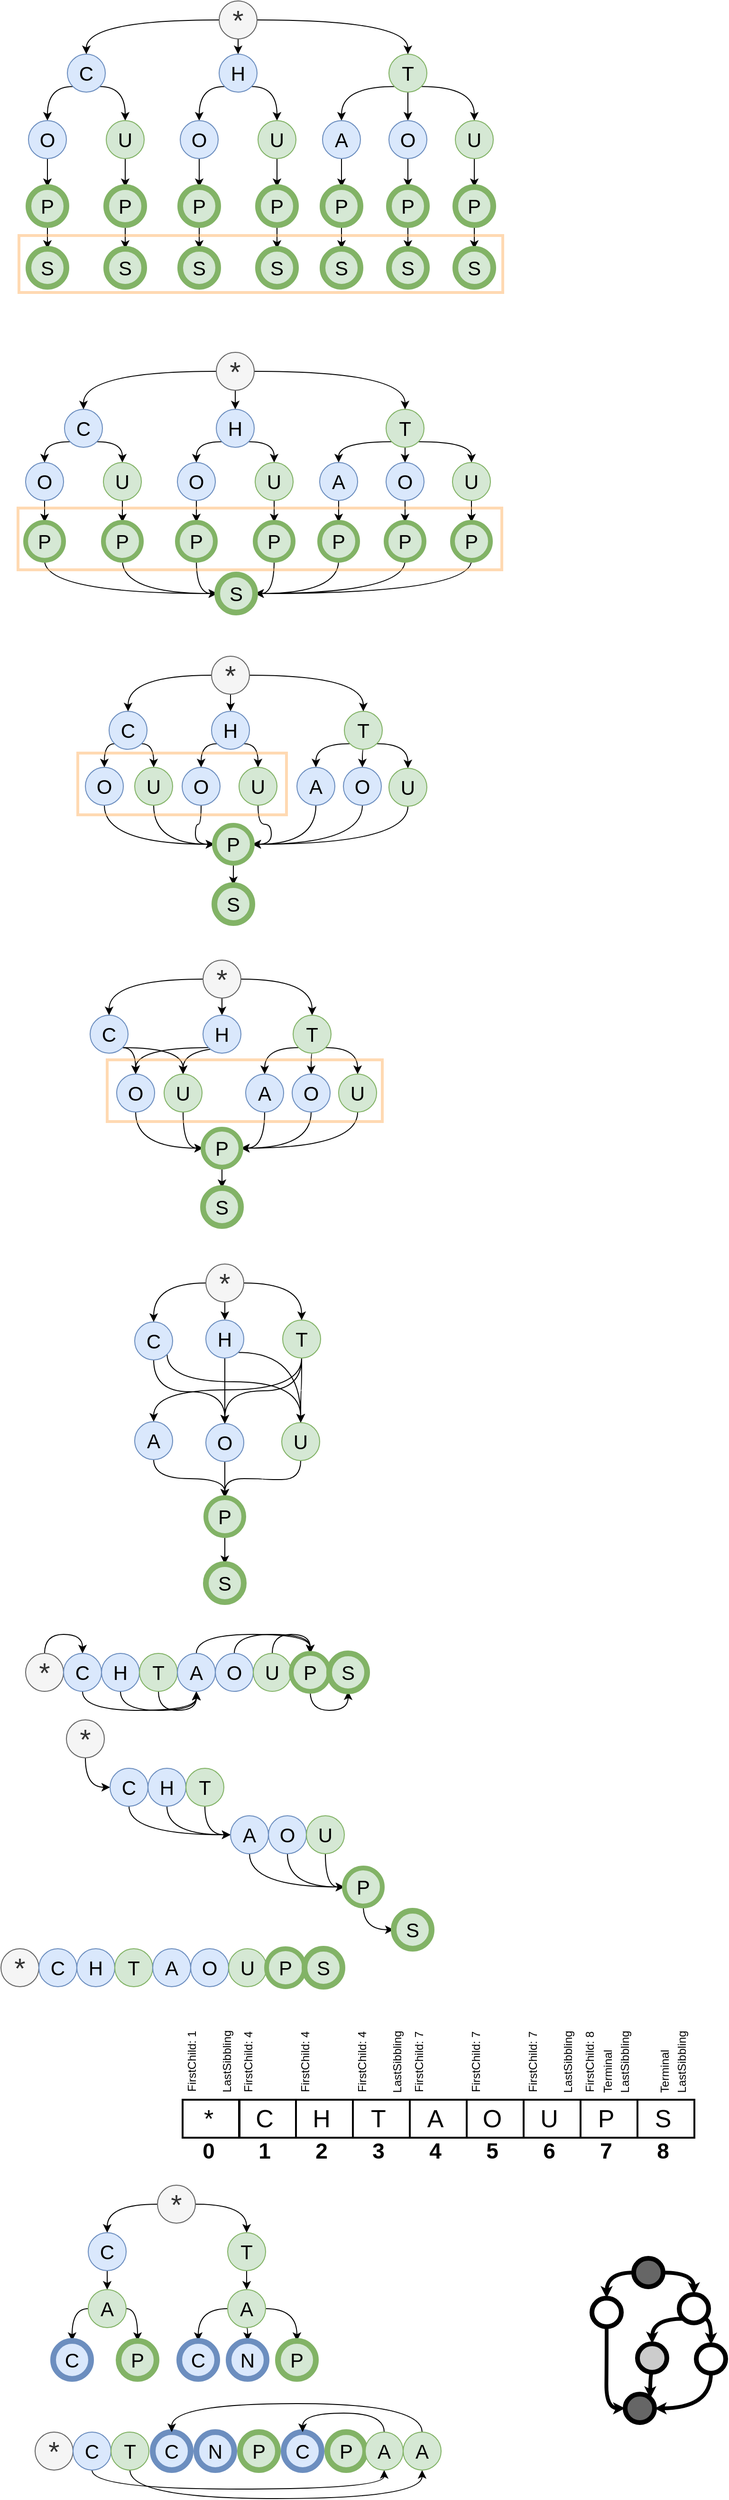 <mxfile version="13.6.4" type="device"><diagram id="JZg2H3-rzojX-YfpZ3cS" name="Page-1"><mxGraphModel dx="1426" dy="1963" grid="1" gridSize="10" guides="1" tooltips="1" connect="1" arrows="1" fold="1" page="1" pageScale="1" pageWidth="827" pageHeight="1169" math="0" shadow="0"><root><mxCell id="0"/><mxCell id="1" parent="0"/><mxCell id="82kaHAlaAHVtWz51p4Z3-13" style="edgeStyle=orthogonalEdgeStyle;curved=1;orthogonalLoop=1;jettySize=auto;html=1;exitX=0;exitY=1;exitDx=0;exitDy=0;entryX=0.5;entryY=0;entryDx=0;entryDy=0;" edge="1" parent="1" source="82kaHAlaAHVtWz51p4Z3-1" target="82kaHAlaAHVtWz51p4Z3-8"><mxGeometry relative="1" as="geometry"/></mxCell><mxCell id="82kaHAlaAHVtWz51p4Z3-14" style="edgeStyle=orthogonalEdgeStyle;curved=1;orthogonalLoop=1;jettySize=auto;html=1;exitX=1;exitY=1;exitDx=0;exitDy=0;entryX=0.5;entryY=0;entryDx=0;entryDy=0;" edge="1" parent="1" source="82kaHAlaAHVtWz51p4Z3-1" target="82kaHAlaAHVtWz51p4Z3-6"><mxGeometry relative="1" as="geometry"/></mxCell><mxCell id="82kaHAlaAHVtWz51p4Z3-1" value="&lt;font style=&quot;font-size: 21px&quot;&gt;C&lt;/font&gt;" style="ellipse;whiteSpace=wrap;html=1;fillColor=#dae8fc;strokeColor=#6c8ebf;" vertex="1" parent="1"><mxGeometry x="91" y="-254" width="40" height="40" as="geometry"/></mxCell><mxCell id="82kaHAlaAHVtWz51p4Z3-10" style="edgeStyle=orthogonalEdgeStyle;curved=1;orthogonalLoop=1;jettySize=auto;html=1;exitX=0;exitY=1;exitDx=0;exitDy=0;entryX=0.5;entryY=0;entryDx=0;entryDy=0;" edge="1" parent="1" source="82kaHAlaAHVtWz51p4Z3-4" target="82kaHAlaAHVtWz51p4Z3-5"><mxGeometry relative="1" as="geometry"/></mxCell><mxCell id="82kaHAlaAHVtWz51p4Z3-11" style="edgeStyle=orthogonalEdgeStyle;curved=1;orthogonalLoop=1;jettySize=auto;html=1;exitX=0.5;exitY=1;exitDx=0;exitDy=0;entryX=0.5;entryY=0;entryDx=0;entryDy=0;" edge="1" parent="1" source="82kaHAlaAHVtWz51p4Z3-4" target="82kaHAlaAHVtWz51p4Z3-9"><mxGeometry relative="1" as="geometry"/></mxCell><mxCell id="82kaHAlaAHVtWz51p4Z3-12" style="edgeStyle=orthogonalEdgeStyle;curved=1;orthogonalLoop=1;jettySize=auto;html=1;exitX=1;exitY=1;exitDx=0;exitDy=0;entryX=0.5;entryY=0;entryDx=0;entryDy=0;" edge="1" parent="1" source="82kaHAlaAHVtWz51p4Z3-4" target="82kaHAlaAHVtWz51p4Z3-7"><mxGeometry relative="1" as="geometry"/></mxCell><mxCell id="82kaHAlaAHVtWz51p4Z3-4" value="&lt;font style=&quot;font-size: 21px&quot;&gt;T&lt;/font&gt;" style="ellipse;whiteSpace=wrap;html=1;fillColor=#d5e8d4;strokeColor=#82b366;" vertex="1" parent="1"><mxGeometry x="430" y="-254" width="40" height="40" as="geometry"/></mxCell><mxCell id="82kaHAlaAHVtWz51p4Z3-23" style="edgeStyle=orthogonalEdgeStyle;curved=1;orthogonalLoop=1;jettySize=auto;html=1;exitX=0.5;exitY=1;exitDx=0;exitDy=0;entryX=0.5;entryY=0;entryDx=0;entryDy=0;" edge="1" parent="1" source="82kaHAlaAHVtWz51p4Z3-5" target="82kaHAlaAHVtWz51p4Z3-18"><mxGeometry relative="1" as="geometry"/></mxCell><mxCell id="82kaHAlaAHVtWz51p4Z3-5" value="&lt;font style=&quot;font-size: 21px&quot;&gt;A&lt;/font&gt;" style="ellipse;whiteSpace=wrap;html=1;fillColor=#dae8fc;strokeColor=#6c8ebf;" vertex="1" parent="1"><mxGeometry x="360" y="-184" width="40" height="40" as="geometry"/></mxCell><mxCell id="82kaHAlaAHVtWz51p4Z3-27" style="edgeStyle=orthogonalEdgeStyle;curved=1;orthogonalLoop=1;jettySize=auto;html=1;exitX=0.5;exitY=1;exitDx=0;exitDy=0;entryX=0.5;entryY=0;entryDx=0;entryDy=0;" edge="1" parent="1" source="82kaHAlaAHVtWz51p4Z3-6" target="82kaHAlaAHVtWz51p4Z3-19"><mxGeometry relative="1" as="geometry"/></mxCell><mxCell id="82kaHAlaAHVtWz51p4Z3-6" value="&lt;font style=&quot;font-size: 21px&quot;&gt;U&lt;/font&gt;" style="ellipse;whiteSpace=wrap;html=1;fillColor=#d5e8d4;strokeColor=#82b366;" vertex="1" parent="1"><mxGeometry x="132" y="-184" width="40" height="40" as="geometry"/></mxCell><mxCell id="82kaHAlaAHVtWz51p4Z3-25" style="edgeStyle=orthogonalEdgeStyle;curved=1;orthogonalLoop=1;jettySize=auto;html=1;exitX=0.5;exitY=1;exitDx=0;exitDy=0;entryX=0.5;entryY=0;entryDx=0;entryDy=0;" edge="1" parent="1" source="82kaHAlaAHVtWz51p4Z3-7" target="82kaHAlaAHVtWz51p4Z3-20"><mxGeometry relative="1" as="geometry"/></mxCell><mxCell id="82kaHAlaAHVtWz51p4Z3-7" value="&lt;font style=&quot;font-size: 21px&quot;&gt;U&lt;/font&gt;" style="ellipse;whiteSpace=wrap;html=1;fillColor=#d5e8d4;strokeColor=#82b366;" vertex="1" parent="1"><mxGeometry x="500" y="-184" width="40" height="40" as="geometry"/></mxCell><mxCell id="82kaHAlaAHVtWz51p4Z3-26" style="edgeStyle=orthogonalEdgeStyle;curved=1;orthogonalLoop=1;jettySize=auto;html=1;exitX=0.5;exitY=1;exitDx=0;exitDy=0;entryX=0.5;entryY=0;entryDx=0;entryDy=0;" edge="1" parent="1" source="82kaHAlaAHVtWz51p4Z3-8" target="82kaHAlaAHVtWz51p4Z3-21"><mxGeometry relative="1" as="geometry"/></mxCell><mxCell id="82kaHAlaAHVtWz51p4Z3-8" value="&lt;font style=&quot;font-size: 21px&quot;&gt;O&lt;/font&gt;" style="ellipse;whiteSpace=wrap;html=1;fillColor=#dae8fc;strokeColor=#6c8ebf;" vertex="1" parent="1"><mxGeometry x="50" y="-184" width="40" height="40" as="geometry"/></mxCell><mxCell id="82kaHAlaAHVtWz51p4Z3-24" style="edgeStyle=orthogonalEdgeStyle;curved=1;orthogonalLoop=1;jettySize=auto;html=1;exitX=0.5;exitY=1;exitDx=0;exitDy=0;entryX=0.5;entryY=0;entryDx=0;entryDy=0;" edge="1" parent="1" source="82kaHAlaAHVtWz51p4Z3-9" target="82kaHAlaAHVtWz51p4Z3-22"><mxGeometry relative="1" as="geometry"/></mxCell><mxCell id="82kaHAlaAHVtWz51p4Z3-9" value="&lt;font style=&quot;font-size: 21px&quot;&gt;O&lt;/font&gt;" style="ellipse;whiteSpace=wrap;html=1;fillColor=#dae8fc;strokeColor=#6c8ebf;" vertex="1" parent="1"><mxGeometry x="430" y="-184" width="40" height="40" as="geometry"/></mxCell><mxCell id="82kaHAlaAHVtWz51p4Z3-51" style="edgeStyle=orthogonalEdgeStyle;curved=1;orthogonalLoop=1;jettySize=auto;html=1;exitX=0;exitY=0.5;exitDx=0;exitDy=0;entryX=0.5;entryY=0;entryDx=0;entryDy=0;" edge="1" parent="1" source="82kaHAlaAHVtWz51p4Z3-15" target="82kaHAlaAHVtWz51p4Z3-1"><mxGeometry relative="1" as="geometry"/></mxCell><mxCell id="82kaHAlaAHVtWz51p4Z3-52" style="edgeStyle=orthogonalEdgeStyle;curved=1;orthogonalLoop=1;jettySize=auto;html=1;exitX=0.5;exitY=1;exitDx=0;exitDy=0;entryX=0.5;entryY=0;entryDx=0;entryDy=0;" edge="1" parent="1" source="82kaHAlaAHVtWz51p4Z3-15" target="82kaHAlaAHVtWz51p4Z3-40"><mxGeometry relative="1" as="geometry"/></mxCell><mxCell id="82kaHAlaAHVtWz51p4Z3-53" style="edgeStyle=orthogonalEdgeStyle;curved=1;orthogonalLoop=1;jettySize=auto;html=1;exitX=1;exitY=0.5;exitDx=0;exitDy=0;entryX=0.5;entryY=0;entryDx=0;entryDy=0;" edge="1" parent="1" source="82kaHAlaAHVtWz51p4Z3-15" target="82kaHAlaAHVtWz51p4Z3-4"><mxGeometry relative="1" as="geometry"/></mxCell><mxCell id="82kaHAlaAHVtWz51p4Z3-15" value="&lt;font style=&quot;font-size: 30px&quot;&gt;*&lt;/font&gt;" style="ellipse;whiteSpace=wrap;html=1;fillColor=#f5f5f5;strokeColor=#666666;fontColor=#333333;" vertex="1" parent="1"><mxGeometry x="251" y="-310" width="40" height="40" as="geometry"/></mxCell><mxCell id="82kaHAlaAHVtWz51p4Z3-33" style="edgeStyle=orthogonalEdgeStyle;curved=1;orthogonalLoop=1;jettySize=auto;html=1;exitX=0.5;exitY=1;exitDx=0;exitDy=0;entryX=0.5;entryY=0;entryDx=0;entryDy=0;fillColor=#d5e8d4;" edge="1" parent="1" source="82kaHAlaAHVtWz51p4Z3-18" target="82kaHAlaAHVtWz51p4Z3-28"><mxGeometry relative="1" as="geometry"/></mxCell><mxCell id="82kaHAlaAHVtWz51p4Z3-18" value="&lt;font style=&quot;font-size: 21px&quot;&gt;P&lt;/font&gt;" style="ellipse;whiteSpace=wrap;html=1;fillColor=#d5e8d4;strokeColor=#82b366;strokeWidth=6;" vertex="1" parent="1"><mxGeometry x="360" y="-114" width="40" height="40" as="geometry"/></mxCell><mxCell id="82kaHAlaAHVtWz51p4Z3-37" style="edgeStyle=orthogonalEdgeStyle;curved=1;orthogonalLoop=1;jettySize=auto;html=1;exitX=0.5;exitY=1;exitDx=0;exitDy=0;entryX=0.5;entryY=0;entryDx=0;entryDy=0;fillColor=#d5e8d4;" edge="1" parent="1" source="82kaHAlaAHVtWz51p4Z3-19" target="82kaHAlaAHVtWz51p4Z3-29"><mxGeometry relative="1" as="geometry"/></mxCell><mxCell id="82kaHAlaAHVtWz51p4Z3-19" value="&lt;font style=&quot;font-size: 21px&quot;&gt;P&lt;/font&gt;" style="ellipse;whiteSpace=wrap;html=1;fillColor=#d5e8d4;strokeColor=#82b366;strokeWidth=6;" vertex="1" parent="1"><mxGeometry x="132" y="-114" width="40" height="40" as="geometry"/></mxCell><mxCell id="82kaHAlaAHVtWz51p4Z3-35" style="edgeStyle=orthogonalEdgeStyle;curved=1;orthogonalLoop=1;jettySize=auto;html=1;exitX=0.5;exitY=1;exitDx=0;exitDy=0;entryX=0.5;entryY=0;entryDx=0;entryDy=0;fillColor=#d5e8d4;" edge="1" parent="1" source="82kaHAlaAHVtWz51p4Z3-20" target="82kaHAlaAHVtWz51p4Z3-30"><mxGeometry relative="1" as="geometry"/></mxCell><mxCell id="82kaHAlaAHVtWz51p4Z3-20" value="&lt;font style=&quot;font-size: 21px&quot;&gt;P&lt;/font&gt;" style="ellipse;whiteSpace=wrap;html=1;fillColor=#d5e8d4;strokeColor=#82b366;strokeWidth=6;" vertex="1" parent="1"><mxGeometry x="500" y="-114" width="40" height="40" as="geometry"/></mxCell><mxCell id="82kaHAlaAHVtWz51p4Z3-36" style="edgeStyle=orthogonalEdgeStyle;curved=1;orthogonalLoop=1;jettySize=auto;html=1;exitX=0.5;exitY=1;exitDx=0;exitDy=0;entryX=0.5;entryY=0;entryDx=0;entryDy=0;fillColor=#d5e8d4;" edge="1" parent="1" source="82kaHAlaAHVtWz51p4Z3-21" target="82kaHAlaAHVtWz51p4Z3-31"><mxGeometry relative="1" as="geometry"/></mxCell><mxCell id="82kaHAlaAHVtWz51p4Z3-21" value="&lt;font style=&quot;font-size: 21px&quot;&gt;P&lt;/font&gt;" style="ellipse;whiteSpace=wrap;html=1;fillColor=#d5e8d4;strokeColor=#82b366;strokeWidth=6;" vertex="1" parent="1"><mxGeometry x="50" y="-114" width="40" height="40" as="geometry"/></mxCell><mxCell id="82kaHAlaAHVtWz51p4Z3-34" style="edgeStyle=orthogonalEdgeStyle;curved=1;orthogonalLoop=1;jettySize=auto;html=1;exitX=0.5;exitY=1;exitDx=0;exitDy=0;entryX=0.5;entryY=0;entryDx=0;entryDy=0;fillColor=#d5e8d4;" edge="1" parent="1" source="82kaHAlaAHVtWz51p4Z3-22" target="82kaHAlaAHVtWz51p4Z3-32"><mxGeometry relative="1" as="geometry"/></mxCell><mxCell id="82kaHAlaAHVtWz51p4Z3-22" value="&lt;font style=&quot;font-size: 21px&quot;&gt;P&lt;/font&gt;" style="ellipse;whiteSpace=wrap;html=1;fillColor=#d5e8d4;strokeColor=#82b366;strokeWidth=6;" vertex="1" parent="1"><mxGeometry x="430" y="-114" width="40" height="40" as="geometry"/></mxCell><mxCell id="82kaHAlaAHVtWz51p4Z3-28" value="&lt;font style=&quot;font-size: 21px&quot;&gt;S&lt;/font&gt;" style="ellipse;whiteSpace=wrap;html=1;fillColor=#d5e8d4;strokeColor=#82b366;strokeWidth=6;" vertex="1" parent="1"><mxGeometry x="360" y="-49" width="40" height="40" as="geometry"/></mxCell><mxCell id="82kaHAlaAHVtWz51p4Z3-29" value="&lt;font style=&quot;font-size: 21px&quot;&gt;S&lt;/font&gt;" style="ellipse;whiteSpace=wrap;html=1;fillColor=#d5e8d4;strokeColor=#82b366;strokeWidth=6;" vertex="1" parent="1"><mxGeometry x="132" y="-49" width="40" height="40" as="geometry"/></mxCell><mxCell id="82kaHAlaAHVtWz51p4Z3-30" value="&lt;font style=&quot;font-size: 21px&quot;&gt;S&lt;/font&gt;" style="ellipse;whiteSpace=wrap;html=1;fillColor=#d5e8d4;strokeColor=#82b366;strokeWidth=6;" vertex="1" parent="1"><mxGeometry x="500" y="-49" width="40" height="40" as="geometry"/></mxCell><mxCell id="82kaHAlaAHVtWz51p4Z3-31" value="&lt;font style=&quot;font-size: 21px&quot;&gt;S&lt;/font&gt;" style="ellipse;whiteSpace=wrap;html=1;fillColor=#d5e8d4;strokeColor=#82b366;strokeWidth=6;" vertex="1" parent="1"><mxGeometry x="50" y="-49" width="40" height="40" as="geometry"/></mxCell><mxCell id="82kaHAlaAHVtWz51p4Z3-32" value="&lt;font style=&quot;font-size: 21px&quot;&gt;S&lt;/font&gt;" style="ellipse;whiteSpace=wrap;html=1;fillColor=#d5e8d4;strokeColor=#82b366;strokeWidth=6;" vertex="1" parent="1"><mxGeometry x="430" y="-49" width="40" height="40" as="geometry"/></mxCell><mxCell id="82kaHAlaAHVtWz51p4Z3-38" style="edgeStyle=orthogonalEdgeStyle;curved=1;orthogonalLoop=1;jettySize=auto;html=1;exitX=0;exitY=1;exitDx=0;exitDy=0;entryX=0.5;entryY=0;entryDx=0;entryDy=0;" edge="1" parent="1" source="82kaHAlaAHVtWz51p4Z3-40" target="82kaHAlaAHVtWz51p4Z3-44"><mxGeometry relative="1" as="geometry"/></mxCell><mxCell id="82kaHAlaAHVtWz51p4Z3-39" style="edgeStyle=orthogonalEdgeStyle;curved=1;orthogonalLoop=1;jettySize=auto;html=1;exitX=1;exitY=1;exitDx=0;exitDy=0;entryX=0.5;entryY=0;entryDx=0;entryDy=0;" edge="1" parent="1" source="82kaHAlaAHVtWz51p4Z3-40" target="82kaHAlaAHVtWz51p4Z3-42"><mxGeometry relative="1" as="geometry"/></mxCell><mxCell id="82kaHAlaAHVtWz51p4Z3-40" value="&lt;font style=&quot;font-size: 21px&quot;&gt;H&lt;/font&gt;" style="ellipse;whiteSpace=wrap;html=1;fillColor=#dae8fc;strokeColor=#6c8ebf;" vertex="1" parent="1"><mxGeometry x="251" y="-254" width="40" height="40" as="geometry"/></mxCell><mxCell id="82kaHAlaAHVtWz51p4Z3-41" style="edgeStyle=orthogonalEdgeStyle;curved=1;orthogonalLoop=1;jettySize=auto;html=1;exitX=0.5;exitY=1;exitDx=0;exitDy=0;entryX=0.5;entryY=0;entryDx=0;entryDy=0;" edge="1" parent="1" source="82kaHAlaAHVtWz51p4Z3-42" target="82kaHAlaAHVtWz51p4Z3-46"><mxGeometry relative="1" as="geometry"/></mxCell><mxCell id="82kaHAlaAHVtWz51p4Z3-42" value="&lt;font style=&quot;font-size: 21px&quot;&gt;U&lt;/font&gt;" style="ellipse;whiteSpace=wrap;html=1;fillColor=#d5e8d4;strokeColor=#82b366;" vertex="1" parent="1"><mxGeometry x="292" y="-184" width="40" height="40" as="geometry"/></mxCell><mxCell id="82kaHAlaAHVtWz51p4Z3-43" style="edgeStyle=orthogonalEdgeStyle;curved=1;orthogonalLoop=1;jettySize=auto;html=1;exitX=0.5;exitY=1;exitDx=0;exitDy=0;entryX=0.5;entryY=0;entryDx=0;entryDy=0;" edge="1" parent="1" source="82kaHAlaAHVtWz51p4Z3-44" target="82kaHAlaAHVtWz51p4Z3-48"><mxGeometry relative="1" as="geometry"/></mxCell><mxCell id="82kaHAlaAHVtWz51p4Z3-44" value="&lt;font style=&quot;font-size: 21px&quot;&gt;O&lt;/font&gt;" style="ellipse;whiteSpace=wrap;html=1;fillColor=#dae8fc;strokeColor=#6c8ebf;" vertex="1" parent="1"><mxGeometry x="210" y="-184" width="40" height="40" as="geometry"/></mxCell><mxCell id="82kaHAlaAHVtWz51p4Z3-45" style="edgeStyle=orthogonalEdgeStyle;curved=1;orthogonalLoop=1;jettySize=auto;html=1;exitX=0.5;exitY=1;exitDx=0;exitDy=0;entryX=0.5;entryY=0;entryDx=0;entryDy=0;fillColor=#d5e8d4;" edge="1" parent="1" source="82kaHAlaAHVtWz51p4Z3-46" target="82kaHAlaAHVtWz51p4Z3-49"><mxGeometry relative="1" as="geometry"/></mxCell><mxCell id="82kaHAlaAHVtWz51p4Z3-46" value="&lt;font style=&quot;font-size: 21px&quot;&gt;P&lt;/font&gt;" style="ellipse;whiteSpace=wrap;html=1;fillColor=#d5e8d4;strokeColor=#82b366;strokeWidth=6;" vertex="1" parent="1"><mxGeometry x="292" y="-114" width="40" height="40" as="geometry"/></mxCell><mxCell id="82kaHAlaAHVtWz51p4Z3-47" style="edgeStyle=orthogonalEdgeStyle;curved=1;orthogonalLoop=1;jettySize=auto;html=1;exitX=0.5;exitY=1;exitDx=0;exitDy=0;entryX=0.5;entryY=0;entryDx=0;entryDy=0;fillColor=#d5e8d4;" edge="1" parent="1" source="82kaHAlaAHVtWz51p4Z3-48" target="82kaHAlaAHVtWz51p4Z3-50"><mxGeometry relative="1" as="geometry"/></mxCell><mxCell id="82kaHAlaAHVtWz51p4Z3-48" value="&lt;font style=&quot;font-size: 21px&quot;&gt;P&lt;/font&gt;" style="ellipse;whiteSpace=wrap;html=1;fillColor=#d5e8d4;strokeColor=#82b366;strokeWidth=6;" vertex="1" parent="1"><mxGeometry x="210" y="-114" width="40" height="40" as="geometry"/></mxCell><mxCell id="82kaHAlaAHVtWz51p4Z3-49" value="&lt;font style=&quot;font-size: 21px&quot;&gt;S&lt;/font&gt;" style="ellipse;whiteSpace=wrap;html=1;fillColor=#d5e8d4;strokeColor=#82b366;strokeWidth=6;" vertex="1" parent="1"><mxGeometry x="292" y="-49" width="40" height="40" as="geometry"/></mxCell><mxCell id="82kaHAlaAHVtWz51p4Z3-50" value="&lt;font style=&quot;font-size: 21px&quot;&gt;S&lt;/font&gt;" style="ellipse;whiteSpace=wrap;html=1;fillColor=#d5e8d4;strokeColor=#82b366;strokeWidth=6;" vertex="1" parent="1"><mxGeometry x="210" y="-49" width="40" height="40" as="geometry"/></mxCell><mxCell id="82kaHAlaAHVtWz51p4Z3-54" style="edgeStyle=orthogonalEdgeStyle;curved=1;orthogonalLoop=1;jettySize=auto;html=1;exitX=0;exitY=1;exitDx=0;exitDy=0;entryX=0.5;entryY=0;entryDx=0;entryDy=0;" edge="1" parent="1" source="82kaHAlaAHVtWz51p4Z3-56" target="82kaHAlaAHVtWz51p4Z3-68"><mxGeometry relative="1" as="geometry"/></mxCell><mxCell id="82kaHAlaAHVtWz51p4Z3-55" style="edgeStyle=orthogonalEdgeStyle;curved=1;orthogonalLoop=1;jettySize=auto;html=1;exitX=1;exitY=1;exitDx=0;exitDy=0;entryX=0.5;entryY=0;entryDx=0;entryDy=0;" edge="1" parent="1" source="82kaHAlaAHVtWz51p4Z3-56" target="82kaHAlaAHVtWz51p4Z3-64"><mxGeometry relative="1" as="geometry"/></mxCell><mxCell id="82kaHAlaAHVtWz51p4Z3-56" value="&lt;font style=&quot;font-size: 21px&quot;&gt;C&lt;/font&gt;" style="ellipse;whiteSpace=wrap;html=1;fillColor=#dae8fc;strokeColor=#6c8ebf;" vertex="1" parent="1"><mxGeometry x="135" y="438" width="40" height="40" as="geometry"/></mxCell><mxCell id="82kaHAlaAHVtWz51p4Z3-57" style="edgeStyle=orthogonalEdgeStyle;curved=1;orthogonalLoop=1;jettySize=auto;html=1;exitX=0;exitY=1;exitDx=0;exitDy=0;entryX=0.5;entryY=0;entryDx=0;entryDy=0;" edge="1" parent="1" source="82kaHAlaAHVtWz51p4Z3-60" target="82kaHAlaAHVtWz51p4Z3-62"><mxGeometry relative="1" as="geometry"/></mxCell><mxCell id="82kaHAlaAHVtWz51p4Z3-58" style="edgeStyle=orthogonalEdgeStyle;curved=1;orthogonalLoop=1;jettySize=auto;html=1;exitX=0.5;exitY=1;exitDx=0;exitDy=0;entryX=0.5;entryY=0;entryDx=0;entryDy=0;" edge="1" parent="1" source="82kaHAlaAHVtWz51p4Z3-60" target="82kaHAlaAHVtWz51p4Z3-70"><mxGeometry relative="1" as="geometry"/></mxCell><mxCell id="82kaHAlaAHVtWz51p4Z3-59" style="edgeStyle=orthogonalEdgeStyle;curved=1;orthogonalLoop=1;jettySize=auto;html=1;exitX=1;exitY=1;exitDx=0;exitDy=0;entryX=0.5;entryY=0;entryDx=0;entryDy=0;" edge="1" parent="1" source="82kaHAlaAHVtWz51p4Z3-60" target="82kaHAlaAHVtWz51p4Z3-66"><mxGeometry relative="1" as="geometry"/></mxCell><mxCell id="82kaHAlaAHVtWz51p4Z3-60" value="&lt;font style=&quot;font-size: 21px&quot;&gt;T&lt;/font&gt;" style="ellipse;whiteSpace=wrap;html=1;fillColor=#d5e8d4;strokeColor=#82b366;" vertex="1" parent="1"><mxGeometry x="383" y="438" width="40" height="40" as="geometry"/></mxCell><mxCell id="82kaHAlaAHVtWz51p4Z3-108" style="edgeStyle=orthogonalEdgeStyle;curved=1;orthogonalLoop=1;jettySize=auto;html=1;exitX=0.5;exitY=1;exitDx=0;exitDy=0;entryX=1;entryY=0.5;entryDx=0;entryDy=0;" edge="1" parent="1" source="82kaHAlaAHVtWz51p4Z3-62" target="82kaHAlaAHVtWz51p4Z3-100"><mxGeometry relative="1" as="geometry"/></mxCell><mxCell id="82kaHAlaAHVtWz51p4Z3-62" value="&lt;font style=&quot;font-size: 21px&quot;&gt;A&lt;/font&gt;" style="ellipse;whiteSpace=wrap;html=1;fillColor=#dae8fc;strokeColor=#6c8ebf;" vertex="1" parent="1"><mxGeometry x="333" y="497" width="40" height="40" as="geometry"/></mxCell><mxCell id="82kaHAlaAHVtWz51p4Z3-112" style="edgeStyle=orthogonalEdgeStyle;curved=1;orthogonalLoop=1;jettySize=auto;html=1;exitX=0.5;exitY=1;exitDx=0;exitDy=0;entryX=0;entryY=0.5;entryDx=0;entryDy=0;" edge="1" parent="1" source="82kaHAlaAHVtWz51p4Z3-64" target="82kaHAlaAHVtWz51p4Z3-100"><mxGeometry relative="1" as="geometry"/></mxCell><mxCell id="82kaHAlaAHVtWz51p4Z3-64" value="&lt;font style=&quot;font-size: 21px&quot;&gt;U&lt;/font&gt;" style="ellipse;whiteSpace=wrap;html=1;fillColor=#d5e8d4;strokeColor=#82b366;" vertex="1" parent="1"><mxGeometry x="162" y="497" width="40" height="40" as="geometry"/></mxCell><mxCell id="82kaHAlaAHVtWz51p4Z3-110" style="edgeStyle=orthogonalEdgeStyle;curved=1;orthogonalLoop=1;jettySize=auto;html=1;exitX=0.5;exitY=1;exitDx=0;exitDy=0;entryX=1;entryY=0.5;entryDx=0;entryDy=0;" edge="1" parent="1" source="82kaHAlaAHVtWz51p4Z3-66" target="82kaHAlaAHVtWz51p4Z3-100"><mxGeometry relative="1" as="geometry"/></mxCell><mxCell id="82kaHAlaAHVtWz51p4Z3-66" value="&lt;font style=&quot;font-size: 21px&quot;&gt;U&lt;/font&gt;" style="ellipse;whiteSpace=wrap;html=1;fillColor=#d5e8d4;strokeColor=#82b366;" vertex="1" parent="1"><mxGeometry x="430" y="498" width="40" height="40" as="geometry"/></mxCell><mxCell id="82kaHAlaAHVtWz51p4Z3-103" style="edgeStyle=orthogonalEdgeStyle;curved=1;orthogonalLoop=1;jettySize=auto;html=1;exitX=0.5;exitY=1;exitDx=0;exitDy=0;entryX=0;entryY=0.5;entryDx=0;entryDy=0;" edge="1" parent="1" source="82kaHAlaAHVtWz51p4Z3-68" target="82kaHAlaAHVtWz51p4Z3-100"><mxGeometry relative="1" as="geometry"/></mxCell><mxCell id="82kaHAlaAHVtWz51p4Z3-68" value="&lt;font style=&quot;font-size: 21px&quot;&gt;O&lt;/font&gt;" style="ellipse;whiteSpace=wrap;html=1;fillColor=#dae8fc;strokeColor=#6c8ebf;" vertex="1" parent="1"><mxGeometry x="110" y="497" width="40" height="40" as="geometry"/></mxCell><mxCell id="82kaHAlaAHVtWz51p4Z3-109" style="edgeStyle=orthogonalEdgeStyle;curved=1;orthogonalLoop=1;jettySize=auto;html=1;exitX=0.5;exitY=1;exitDx=0;exitDy=0;entryX=1;entryY=0.5;entryDx=0;entryDy=0;" edge="1" parent="1" source="82kaHAlaAHVtWz51p4Z3-70" target="82kaHAlaAHVtWz51p4Z3-100"><mxGeometry relative="1" as="geometry"/></mxCell><mxCell id="82kaHAlaAHVtWz51p4Z3-70" value="&lt;font style=&quot;font-size: 21px&quot;&gt;O&lt;/font&gt;" style="ellipse;whiteSpace=wrap;html=1;fillColor=#dae8fc;strokeColor=#6c8ebf;" vertex="1" parent="1"><mxGeometry x="382" y="497" width="40" height="40" as="geometry"/></mxCell><mxCell id="82kaHAlaAHVtWz51p4Z3-71" style="edgeStyle=orthogonalEdgeStyle;curved=1;orthogonalLoop=1;jettySize=auto;html=1;exitX=0;exitY=0.5;exitDx=0;exitDy=0;entryX=0.5;entryY=0;entryDx=0;entryDy=0;" edge="1" parent="1" source="82kaHAlaAHVtWz51p4Z3-74" target="82kaHAlaAHVtWz51p4Z3-56"><mxGeometry relative="1" as="geometry"/></mxCell><mxCell id="82kaHAlaAHVtWz51p4Z3-72" style="edgeStyle=orthogonalEdgeStyle;curved=1;orthogonalLoop=1;jettySize=auto;html=1;exitX=0.5;exitY=1;exitDx=0;exitDy=0;entryX=0.5;entryY=0;entryDx=0;entryDy=0;" edge="1" parent="1" source="82kaHAlaAHVtWz51p4Z3-74" target="82kaHAlaAHVtWz51p4Z3-92"><mxGeometry relative="1" as="geometry"/></mxCell><mxCell id="82kaHAlaAHVtWz51p4Z3-73" style="edgeStyle=orthogonalEdgeStyle;curved=1;orthogonalLoop=1;jettySize=auto;html=1;exitX=1;exitY=0.5;exitDx=0;exitDy=0;entryX=0.5;entryY=0;entryDx=0;entryDy=0;" edge="1" parent="1" source="82kaHAlaAHVtWz51p4Z3-74" target="82kaHAlaAHVtWz51p4Z3-60"><mxGeometry relative="1" as="geometry"/></mxCell><mxCell id="82kaHAlaAHVtWz51p4Z3-74" value="&lt;font style=&quot;font-size: 30px&quot;&gt;*&lt;/font&gt;" style="ellipse;whiteSpace=wrap;html=1;fillColor=#f5f5f5;strokeColor=#666666;fontColor=#333333;" vertex="1" parent="1"><mxGeometry x="243" y="380" width="40" height="40" as="geometry"/></mxCell><mxCell id="82kaHAlaAHVtWz51p4Z3-90" style="edgeStyle=orthogonalEdgeStyle;curved=1;orthogonalLoop=1;jettySize=auto;html=1;exitX=0;exitY=1;exitDx=0;exitDy=0;entryX=0.5;entryY=0;entryDx=0;entryDy=0;" edge="1" parent="1" source="82kaHAlaAHVtWz51p4Z3-92" target="82kaHAlaAHVtWz51p4Z3-96"><mxGeometry relative="1" as="geometry"/></mxCell><mxCell id="82kaHAlaAHVtWz51p4Z3-91" style="edgeStyle=orthogonalEdgeStyle;curved=1;orthogonalLoop=1;jettySize=auto;html=1;exitX=1;exitY=1;exitDx=0;exitDy=0;entryX=0.5;entryY=0;entryDx=0;entryDy=0;" edge="1" parent="1" source="82kaHAlaAHVtWz51p4Z3-92" target="82kaHAlaAHVtWz51p4Z3-94"><mxGeometry relative="1" as="geometry"/></mxCell><mxCell id="82kaHAlaAHVtWz51p4Z3-92" value="&lt;font style=&quot;font-size: 21px&quot;&gt;H&lt;/font&gt;" style="ellipse;whiteSpace=wrap;html=1;fillColor=#dae8fc;strokeColor=#6c8ebf;" vertex="1" parent="1"><mxGeometry x="243" y="438" width="40" height="40" as="geometry"/></mxCell><mxCell id="82kaHAlaAHVtWz51p4Z3-107" style="edgeStyle=orthogonalEdgeStyle;curved=1;orthogonalLoop=1;jettySize=auto;html=1;exitX=0.5;exitY=1;exitDx=0;exitDy=0;entryX=1;entryY=0.5;entryDx=0;entryDy=0;" edge="1" parent="1" source="82kaHAlaAHVtWz51p4Z3-94" target="82kaHAlaAHVtWz51p4Z3-100"><mxGeometry relative="1" as="geometry"/></mxCell><mxCell id="82kaHAlaAHVtWz51p4Z3-94" value="&lt;font style=&quot;font-size: 21px&quot;&gt;U&lt;/font&gt;" style="ellipse;whiteSpace=wrap;html=1;fillColor=#d5e8d4;strokeColor=#82b366;" vertex="1" parent="1"><mxGeometry x="272" y="497" width="40" height="40" as="geometry"/></mxCell><mxCell id="82kaHAlaAHVtWz51p4Z3-111" style="edgeStyle=orthogonalEdgeStyle;curved=1;orthogonalLoop=1;jettySize=auto;html=1;exitX=0.5;exitY=1;exitDx=0;exitDy=0;entryX=0;entryY=0.5;entryDx=0;entryDy=0;" edge="1" parent="1" source="82kaHAlaAHVtWz51p4Z3-96" target="82kaHAlaAHVtWz51p4Z3-100"><mxGeometry relative="1" as="geometry"><mxPoint x="122" y="600" as="targetPoint"/></mxGeometry></mxCell><mxCell id="82kaHAlaAHVtWz51p4Z3-96" value="&lt;font style=&quot;font-size: 21px&quot;&gt;O&lt;/font&gt;" style="ellipse;whiteSpace=wrap;html=1;fillColor=#dae8fc;strokeColor=#6c8ebf;" vertex="1" parent="1"><mxGeometry x="212" y="497" width="40" height="40" as="geometry"/></mxCell><mxCell id="82kaHAlaAHVtWz51p4Z3-114" style="edgeStyle=orthogonalEdgeStyle;curved=1;orthogonalLoop=1;jettySize=auto;html=1;exitX=0.5;exitY=1;exitDx=0;exitDy=0;entryX=0.5;entryY=0;entryDx=0;entryDy=0;fillColor=#d5e8d4;" edge="1" parent="1" source="82kaHAlaAHVtWz51p4Z3-100" target="82kaHAlaAHVtWz51p4Z3-113"><mxGeometry relative="1" as="geometry"/></mxCell><mxCell id="82kaHAlaAHVtWz51p4Z3-100" value="&lt;font style=&quot;font-size: 21px&quot;&gt;P&lt;/font&gt;" style="ellipse;whiteSpace=wrap;html=1;fillColor=#d5e8d4;strokeColor=#82b366;strokeWidth=5;" vertex="1" parent="1"><mxGeometry x="246" y="558" width="40" height="40" as="geometry"/></mxCell><mxCell id="82kaHAlaAHVtWz51p4Z3-113" value="&lt;font style=&quot;font-size: 21px&quot;&gt;S&lt;/font&gt;" style="ellipse;whiteSpace=wrap;html=1;fillColor=#d5e8d4;strokeColor=#82b366;strokeWidth=6;" vertex="1" parent="1"><mxGeometry x="246" y="621" width="40" height="40" as="geometry"/></mxCell><mxCell id="82kaHAlaAHVtWz51p4Z3-147" style="edgeStyle=orthogonalEdgeStyle;curved=1;orthogonalLoop=1;jettySize=auto;html=1;exitX=1;exitY=1;exitDx=0;exitDy=0;entryX=0.5;entryY=0;entryDx=0;entryDy=0;" edge="1" parent="1" source="82kaHAlaAHVtWz51p4Z3-117" target="82kaHAlaAHVtWz51p4Z3-140"><mxGeometry relative="1" as="geometry"/></mxCell><mxCell id="82kaHAlaAHVtWz51p4Z3-148" style="edgeStyle=orthogonalEdgeStyle;curved=1;orthogonalLoop=1;jettySize=auto;html=1;exitX=1;exitY=1;exitDx=0;exitDy=0;entryX=0.5;entryY=0;entryDx=0;entryDy=0;" edge="1" parent="1" source="82kaHAlaAHVtWz51p4Z3-117" target="82kaHAlaAHVtWz51p4Z3-142"><mxGeometry relative="1" as="geometry"/></mxCell><mxCell id="82kaHAlaAHVtWz51p4Z3-117" value="&lt;font style=&quot;font-size: 21px&quot;&gt;C&lt;/font&gt;" style="ellipse;whiteSpace=wrap;html=1;fillColor=#dae8fc;strokeColor=#6c8ebf;" vertex="1" parent="1"><mxGeometry x="115" y="758" width="40" height="40" as="geometry"/></mxCell><mxCell id="82kaHAlaAHVtWz51p4Z3-118" style="edgeStyle=orthogonalEdgeStyle;curved=1;orthogonalLoop=1;jettySize=auto;html=1;exitX=0;exitY=1;exitDx=0;exitDy=0;entryX=0.5;entryY=0;entryDx=0;entryDy=0;" edge="1" parent="1" source="82kaHAlaAHVtWz51p4Z3-121" target="82kaHAlaAHVtWz51p4Z3-123"><mxGeometry relative="1" as="geometry"/></mxCell><mxCell id="82kaHAlaAHVtWz51p4Z3-119" style="edgeStyle=orthogonalEdgeStyle;curved=1;orthogonalLoop=1;jettySize=auto;html=1;exitX=0.5;exitY=1;exitDx=0;exitDy=0;entryX=0.5;entryY=0;entryDx=0;entryDy=0;" edge="1" parent="1" source="82kaHAlaAHVtWz51p4Z3-121" target="82kaHAlaAHVtWz51p4Z3-131"><mxGeometry relative="1" as="geometry"/></mxCell><mxCell id="82kaHAlaAHVtWz51p4Z3-120" style="edgeStyle=orthogonalEdgeStyle;curved=1;orthogonalLoop=1;jettySize=auto;html=1;exitX=1;exitY=1;exitDx=0;exitDy=0;entryX=0.5;entryY=0;entryDx=0;entryDy=0;" edge="1" parent="1" source="82kaHAlaAHVtWz51p4Z3-121" target="82kaHAlaAHVtWz51p4Z3-127"><mxGeometry relative="1" as="geometry"/></mxCell><mxCell id="82kaHAlaAHVtWz51p4Z3-121" value="&lt;font style=&quot;font-size: 21px&quot;&gt;T&lt;/font&gt;" style="ellipse;whiteSpace=wrap;html=1;fillColor=#d5e8d4;strokeColor=#82b366;" vertex="1" parent="1"><mxGeometry x="329" y="758" width="40" height="40" as="geometry"/></mxCell><mxCell id="82kaHAlaAHVtWz51p4Z3-122" style="edgeStyle=orthogonalEdgeStyle;curved=1;orthogonalLoop=1;jettySize=auto;html=1;exitX=0.5;exitY=1;exitDx=0;exitDy=0;entryX=1;entryY=0.5;entryDx=0;entryDy=0;" edge="1" parent="1" source="82kaHAlaAHVtWz51p4Z3-123" target="82kaHAlaAHVtWz51p4Z3-144"><mxGeometry relative="1" as="geometry"/></mxCell><mxCell id="82kaHAlaAHVtWz51p4Z3-123" value="&lt;font style=&quot;font-size: 21px&quot;&gt;A&lt;/font&gt;" style="ellipse;whiteSpace=wrap;html=1;fillColor=#dae8fc;strokeColor=#6c8ebf;" vertex="1" parent="1"><mxGeometry x="279" y="820" width="40" height="40" as="geometry"/></mxCell><mxCell id="82kaHAlaAHVtWz51p4Z3-126" style="edgeStyle=orthogonalEdgeStyle;curved=1;orthogonalLoop=1;jettySize=auto;html=1;exitX=0.5;exitY=1;exitDx=0;exitDy=0;entryX=1;entryY=0.5;entryDx=0;entryDy=0;" edge="1" parent="1" source="82kaHAlaAHVtWz51p4Z3-127" target="82kaHAlaAHVtWz51p4Z3-144"><mxGeometry relative="1" as="geometry"/></mxCell><mxCell id="82kaHAlaAHVtWz51p4Z3-127" value="&lt;font style=&quot;font-size: 21px&quot;&gt;U&lt;/font&gt;" style="ellipse;whiteSpace=wrap;html=1;fillColor=#d5e8d4;strokeColor=#82b366;" vertex="1" parent="1"><mxGeometry x="377" y="820" width="40" height="40" as="geometry"/></mxCell><mxCell id="82kaHAlaAHVtWz51p4Z3-130" style="edgeStyle=orthogonalEdgeStyle;curved=1;orthogonalLoop=1;jettySize=auto;html=1;exitX=0.5;exitY=1;exitDx=0;exitDy=0;entryX=1;entryY=0.5;entryDx=0;entryDy=0;" edge="1" parent="1" source="82kaHAlaAHVtWz51p4Z3-131" target="82kaHAlaAHVtWz51p4Z3-144"><mxGeometry relative="1" as="geometry"/></mxCell><mxCell id="82kaHAlaAHVtWz51p4Z3-131" value="&lt;font style=&quot;font-size: 21px&quot;&gt;O&lt;/font&gt;" style="ellipse;whiteSpace=wrap;html=1;fillColor=#dae8fc;strokeColor=#6c8ebf;" vertex="1" parent="1"><mxGeometry x="328" y="820" width="40" height="40" as="geometry"/></mxCell><mxCell id="82kaHAlaAHVtWz51p4Z3-132" style="edgeStyle=orthogonalEdgeStyle;curved=1;orthogonalLoop=1;jettySize=auto;html=1;exitX=0;exitY=0.5;exitDx=0;exitDy=0;entryX=0.5;entryY=0;entryDx=0;entryDy=0;" edge="1" parent="1" source="82kaHAlaAHVtWz51p4Z3-135" target="82kaHAlaAHVtWz51p4Z3-117"><mxGeometry relative="1" as="geometry"/></mxCell><mxCell id="82kaHAlaAHVtWz51p4Z3-133" style="edgeStyle=orthogonalEdgeStyle;curved=1;orthogonalLoop=1;jettySize=auto;html=1;exitX=0.5;exitY=1;exitDx=0;exitDy=0;entryX=0.5;entryY=0;entryDx=0;entryDy=0;" edge="1" parent="1" source="82kaHAlaAHVtWz51p4Z3-135" target="82kaHAlaAHVtWz51p4Z3-138"><mxGeometry relative="1" as="geometry"/></mxCell><mxCell id="82kaHAlaAHVtWz51p4Z3-134" style="edgeStyle=orthogonalEdgeStyle;curved=1;orthogonalLoop=1;jettySize=auto;html=1;exitX=1;exitY=0.5;exitDx=0;exitDy=0;entryX=0.5;entryY=0;entryDx=0;entryDy=0;" edge="1" parent="1" source="82kaHAlaAHVtWz51p4Z3-135" target="82kaHAlaAHVtWz51p4Z3-121"><mxGeometry relative="1" as="geometry"/></mxCell><mxCell id="82kaHAlaAHVtWz51p4Z3-135" value="&lt;font style=&quot;font-size: 30px&quot;&gt;*&lt;/font&gt;" style="ellipse;whiteSpace=wrap;html=1;fillColor=#f5f5f5;strokeColor=#666666;fontColor=#333333;" vertex="1" parent="1"><mxGeometry x="234" y="700" width="40" height="40" as="geometry"/></mxCell><mxCell id="82kaHAlaAHVtWz51p4Z3-136" style="edgeStyle=orthogonalEdgeStyle;curved=1;orthogonalLoop=1;jettySize=auto;html=1;exitX=0;exitY=1;exitDx=0;exitDy=0;entryX=0.5;entryY=0;entryDx=0;entryDy=0;" edge="1" parent="1" source="82kaHAlaAHVtWz51p4Z3-138" target="82kaHAlaAHVtWz51p4Z3-142"><mxGeometry relative="1" as="geometry"/></mxCell><mxCell id="82kaHAlaAHVtWz51p4Z3-137" style="edgeStyle=orthogonalEdgeStyle;curved=1;orthogonalLoop=1;jettySize=auto;html=1;exitX=1;exitY=1;exitDx=0;exitDy=0;entryX=0.5;entryY=0;entryDx=0;entryDy=0;" edge="1" parent="1" source="82kaHAlaAHVtWz51p4Z3-138" target="82kaHAlaAHVtWz51p4Z3-140"><mxGeometry relative="1" as="geometry"/></mxCell><mxCell id="82kaHAlaAHVtWz51p4Z3-138" value="&lt;font style=&quot;font-size: 21px&quot;&gt;H&lt;/font&gt;" style="ellipse;whiteSpace=wrap;html=1;fillColor=#dae8fc;strokeColor=#6c8ebf;" vertex="1" parent="1"><mxGeometry x="234" y="758" width="40" height="40" as="geometry"/></mxCell><mxCell id="82kaHAlaAHVtWz51p4Z3-146" style="edgeStyle=orthogonalEdgeStyle;curved=1;orthogonalLoop=1;jettySize=auto;html=1;exitX=0.5;exitY=1;exitDx=0;exitDy=0;entryX=0;entryY=0.5;entryDx=0;entryDy=0;" edge="1" parent="1" source="82kaHAlaAHVtWz51p4Z3-140" target="82kaHAlaAHVtWz51p4Z3-144"><mxGeometry relative="1" as="geometry"/></mxCell><mxCell id="82kaHAlaAHVtWz51p4Z3-140" value="&lt;font style=&quot;font-size: 21px&quot;&gt;U&lt;/font&gt;" style="ellipse;whiteSpace=wrap;html=1;fillColor=#d5e8d4;strokeColor=#82b366;" vertex="1" parent="1"><mxGeometry x="193" y="820" width="40" height="40" as="geometry"/></mxCell><mxCell id="82kaHAlaAHVtWz51p4Z3-141" style="edgeStyle=orthogonalEdgeStyle;curved=1;orthogonalLoop=1;jettySize=auto;html=1;exitX=0.5;exitY=1;exitDx=0;exitDy=0;entryX=0;entryY=0.5;entryDx=0;entryDy=0;" edge="1" parent="1" source="82kaHAlaAHVtWz51p4Z3-142" target="82kaHAlaAHVtWz51p4Z3-144"><mxGeometry relative="1" as="geometry"/></mxCell><mxCell id="82kaHAlaAHVtWz51p4Z3-142" value="&lt;font style=&quot;font-size: 21px&quot;&gt;O&lt;/font&gt;" style="ellipse;whiteSpace=wrap;html=1;fillColor=#dae8fc;strokeColor=#6c8ebf;" vertex="1" parent="1"><mxGeometry x="143" y="820" width="40" height="40" as="geometry"/></mxCell><mxCell id="82kaHAlaAHVtWz51p4Z3-143" style="edgeStyle=orthogonalEdgeStyle;curved=1;orthogonalLoop=1;jettySize=auto;html=1;exitX=0.5;exitY=1;exitDx=0;exitDy=0;entryX=0.5;entryY=0;entryDx=0;entryDy=0;" edge="1" parent="1" source="82kaHAlaAHVtWz51p4Z3-144" target="82kaHAlaAHVtWz51p4Z3-145"><mxGeometry relative="1" as="geometry"/></mxCell><mxCell id="82kaHAlaAHVtWz51p4Z3-144" value="&lt;font style=&quot;font-size: 21px&quot;&gt;P&lt;/font&gt;" style="ellipse;whiteSpace=wrap;html=1;fillColor=#d5e8d4;strokeColor=#82b366;strokeWidth=5;" vertex="1" parent="1"><mxGeometry x="234" y="878" width="40" height="40" as="geometry"/></mxCell><mxCell id="82kaHAlaAHVtWz51p4Z3-145" value="&lt;font style=&quot;font-size: 21px&quot;&gt;S&lt;/font&gt;" style="ellipse;whiteSpace=wrap;html=1;fillColor=#d5e8d4;strokeColor=#82b366;strokeWidth=6;" vertex="1" parent="1"><mxGeometry x="234" y="940" width="40" height="40" as="geometry"/></mxCell><mxCell id="82kaHAlaAHVtWz51p4Z3-185" style="edgeStyle=orthogonalEdgeStyle;curved=1;orthogonalLoop=1;jettySize=auto;html=1;exitX=1;exitY=1;exitDx=0;exitDy=0;entryX=0.5;entryY=0;entryDx=0;entryDy=0;" edge="1" parent="1" source="82kaHAlaAHVtWz51p4Z3-151" target="82kaHAlaAHVtWz51p4Z3-159"><mxGeometry relative="1" as="geometry"><Array as="points"><mxPoint x="196" y="1144"/><mxPoint x="337" y="1144"/></Array></mxGeometry></mxCell><mxCell id="82kaHAlaAHVtWz51p4Z3-187" style="edgeStyle=orthogonalEdgeStyle;curved=1;orthogonalLoop=1;jettySize=auto;html=1;exitX=0.5;exitY=1;exitDx=0;exitDy=0;entryX=0.5;entryY=0;entryDx=0;entryDy=0;" edge="1" parent="1" source="82kaHAlaAHVtWz51p4Z3-151" target="82kaHAlaAHVtWz51p4Z3-161"><mxGeometry relative="1" as="geometry"/></mxCell><mxCell id="82kaHAlaAHVtWz51p4Z3-151" value="&lt;font style=&quot;font-size: 21px&quot;&gt;C&lt;/font&gt;" style="ellipse;whiteSpace=wrap;html=1;fillColor=#dae8fc;strokeColor=#6c8ebf;" vertex="1" parent="1"><mxGeometry x="162" y="1081" width="40" height="40" as="geometry"/></mxCell><mxCell id="82kaHAlaAHVtWz51p4Z3-152" style="edgeStyle=orthogonalEdgeStyle;curved=1;orthogonalLoop=1;jettySize=auto;html=1;exitX=0.5;exitY=1;exitDx=0;exitDy=0;entryX=0.5;entryY=0;entryDx=0;entryDy=0;" edge="1" parent="1" source="82kaHAlaAHVtWz51p4Z3-155" target="82kaHAlaAHVtWz51p4Z3-157"><mxGeometry relative="1" as="geometry"/></mxCell><mxCell id="82kaHAlaAHVtWz51p4Z3-176" style="edgeStyle=orthogonalEdgeStyle;curved=1;orthogonalLoop=1;jettySize=auto;html=1;exitX=0.5;exitY=1;exitDx=0;exitDy=0;entryX=0.5;entryY=0;entryDx=0;entryDy=0;" edge="1" parent="1" source="82kaHAlaAHVtWz51p4Z3-155" target="82kaHAlaAHVtWz51p4Z3-161"><mxGeometry relative="1" as="geometry"/></mxCell><mxCell id="82kaHAlaAHVtWz51p4Z3-183" style="edgeStyle=orthogonalEdgeStyle;curved=1;orthogonalLoop=1;jettySize=auto;html=1;exitX=0.5;exitY=1;exitDx=0;exitDy=0;entryX=0.5;entryY=0;entryDx=0;entryDy=0;" edge="1" parent="1" source="82kaHAlaAHVtWz51p4Z3-155" target="82kaHAlaAHVtWz51p4Z3-159"><mxGeometry relative="1" as="geometry"/></mxCell><mxCell id="82kaHAlaAHVtWz51p4Z3-155" value="&lt;font style=&quot;font-size: 21px&quot;&gt;T&lt;/font&gt;" style="ellipse;whiteSpace=wrap;html=1;fillColor=#d5e8d4;strokeColor=#82b366;" vertex="1" parent="1"><mxGeometry x="318" y="1079" width="40" height="40" as="geometry"/></mxCell><mxCell id="82kaHAlaAHVtWz51p4Z3-156" style="edgeStyle=orthogonalEdgeStyle;curved=1;orthogonalLoop=1;jettySize=auto;html=1;exitX=0.5;exitY=1;exitDx=0;exitDy=0;entryX=0.5;entryY=0;entryDx=0;entryDy=0;" edge="1" parent="1" source="82kaHAlaAHVtWz51p4Z3-157" target="82kaHAlaAHVtWz51p4Z3-174"><mxGeometry relative="1" as="geometry"/></mxCell><mxCell id="82kaHAlaAHVtWz51p4Z3-157" value="&lt;font style=&quot;font-size: 21px&quot;&gt;A&lt;/font&gt;" style="ellipse;whiteSpace=wrap;html=1;fillColor=#dae8fc;strokeColor=#6c8ebf;" vertex="1" parent="1"><mxGeometry x="162" y="1186" width="40" height="40" as="geometry"/></mxCell><mxCell id="82kaHAlaAHVtWz51p4Z3-188" style="edgeStyle=orthogonalEdgeStyle;curved=1;orthogonalLoop=1;jettySize=auto;html=1;exitX=0.5;exitY=1;exitDx=0;exitDy=0;entryX=0.5;entryY=0;entryDx=0;entryDy=0;" edge="1" parent="1" source="82kaHAlaAHVtWz51p4Z3-159" target="82kaHAlaAHVtWz51p4Z3-174"><mxGeometry relative="1" as="geometry"/></mxCell><mxCell id="82kaHAlaAHVtWz51p4Z3-159" value="&lt;font style=&quot;font-size: 21px&quot;&gt;U&lt;/font&gt;" style="ellipse;whiteSpace=wrap;html=1;fillColor=#d5e8d4;strokeColor=#82b366;" vertex="1" parent="1"><mxGeometry x="317" y="1187" width="40" height="40" as="geometry"/></mxCell><mxCell id="82kaHAlaAHVtWz51p4Z3-160" style="edgeStyle=orthogonalEdgeStyle;curved=1;orthogonalLoop=1;jettySize=auto;html=1;exitX=0.5;exitY=1;exitDx=0;exitDy=0;entryX=0.5;entryY=0;entryDx=0;entryDy=0;" edge="1" parent="1" source="82kaHAlaAHVtWz51p4Z3-161" target="82kaHAlaAHVtWz51p4Z3-174"><mxGeometry relative="1" as="geometry"/></mxCell><mxCell id="82kaHAlaAHVtWz51p4Z3-161" value="&lt;font style=&quot;font-size: 21px&quot;&gt;O&lt;/font&gt;" style="ellipse;whiteSpace=wrap;html=1;fillColor=#dae8fc;strokeColor=#6c8ebf;" vertex="1" parent="1"><mxGeometry x="237" y="1188" width="40" height="40" as="geometry"/></mxCell><mxCell id="82kaHAlaAHVtWz51p4Z3-162" style="edgeStyle=orthogonalEdgeStyle;curved=1;orthogonalLoop=1;jettySize=auto;html=1;exitX=0;exitY=0.5;exitDx=0;exitDy=0;entryX=0.5;entryY=0;entryDx=0;entryDy=0;" edge="1" parent="1" source="82kaHAlaAHVtWz51p4Z3-165" target="82kaHAlaAHVtWz51p4Z3-151"><mxGeometry relative="1" as="geometry"/></mxCell><mxCell id="82kaHAlaAHVtWz51p4Z3-163" style="edgeStyle=orthogonalEdgeStyle;curved=1;orthogonalLoop=1;jettySize=auto;html=1;exitX=0.5;exitY=1;exitDx=0;exitDy=0;entryX=0.5;entryY=0;entryDx=0;entryDy=0;" edge="1" parent="1" source="82kaHAlaAHVtWz51p4Z3-165" target="82kaHAlaAHVtWz51p4Z3-168"><mxGeometry relative="1" as="geometry"/></mxCell><mxCell id="82kaHAlaAHVtWz51p4Z3-164" style="edgeStyle=orthogonalEdgeStyle;curved=1;orthogonalLoop=1;jettySize=auto;html=1;exitX=1;exitY=0.5;exitDx=0;exitDy=0;entryX=0.5;entryY=0;entryDx=0;entryDy=0;" edge="1" parent="1" source="82kaHAlaAHVtWz51p4Z3-165" target="82kaHAlaAHVtWz51p4Z3-155"><mxGeometry relative="1" as="geometry"/></mxCell><mxCell id="82kaHAlaAHVtWz51p4Z3-165" value="&lt;font style=&quot;font-size: 30px&quot;&gt;*&lt;/font&gt;" style="ellipse;whiteSpace=wrap;html=1;fillColor=#f5f5f5;strokeColor=#666666;fontColor=#333333;" vertex="1" parent="1"><mxGeometry x="237" y="1020" width="40" height="40" as="geometry"/></mxCell><mxCell id="82kaHAlaAHVtWz51p4Z3-184" style="edgeStyle=orthogonalEdgeStyle;curved=1;orthogonalLoop=1;jettySize=auto;html=1;exitX=1;exitY=1;exitDx=0;exitDy=0;entryX=0.5;entryY=0;entryDx=0;entryDy=0;" edge="1" parent="1" source="82kaHAlaAHVtWz51p4Z3-168" target="82kaHAlaAHVtWz51p4Z3-159"><mxGeometry relative="1" as="geometry"/></mxCell><mxCell id="82kaHAlaAHVtWz51p4Z3-186" style="edgeStyle=orthogonalEdgeStyle;curved=1;orthogonalLoop=1;jettySize=auto;html=1;exitX=0.5;exitY=1;exitDx=0;exitDy=0;entryX=0.5;entryY=0;entryDx=0;entryDy=0;" edge="1" parent="1" source="82kaHAlaAHVtWz51p4Z3-168" target="82kaHAlaAHVtWz51p4Z3-161"><mxGeometry relative="1" as="geometry"/></mxCell><mxCell id="82kaHAlaAHVtWz51p4Z3-168" value="&lt;font style=&quot;font-size: 21px&quot;&gt;H&lt;/font&gt;" style="ellipse;whiteSpace=wrap;html=1;fillColor=#dae8fc;strokeColor=#6c8ebf;" vertex="1" parent="1"><mxGeometry x="237" y="1079" width="40" height="40" as="geometry"/></mxCell><mxCell id="82kaHAlaAHVtWz51p4Z3-173" style="edgeStyle=orthogonalEdgeStyle;curved=1;orthogonalLoop=1;jettySize=auto;html=1;exitX=0.5;exitY=1;exitDx=0;exitDy=0;entryX=0.5;entryY=0;entryDx=0;entryDy=0;" edge="1" parent="1" source="82kaHAlaAHVtWz51p4Z3-174" target="82kaHAlaAHVtWz51p4Z3-175"><mxGeometry relative="1" as="geometry"/></mxCell><mxCell id="82kaHAlaAHVtWz51p4Z3-174" value="&lt;font style=&quot;font-size: 21px&quot;&gt;P&lt;/font&gt;" style="ellipse;whiteSpace=wrap;html=1;fillColor=#d5e8d4;strokeColor=#82b366;strokeWidth=5;" vertex="1" parent="1"><mxGeometry x="237" y="1266" width="40" height="40" as="geometry"/></mxCell><mxCell id="82kaHAlaAHVtWz51p4Z3-175" value="&lt;font style=&quot;font-size: 21px&quot;&gt;S&lt;/font&gt;" style="ellipse;whiteSpace=wrap;html=1;fillColor=#d5e8d4;strokeColor=#82b366;strokeWidth=6;" vertex="1" parent="1"><mxGeometry x="237" y="1336" width="40" height="40" as="geometry"/></mxCell><mxCell id="82kaHAlaAHVtWz51p4Z3-189" value="" style="rounded=0;whiteSpace=wrap;html=1;strokeWidth=3;fillColor=none;strokeColor=#FFB366;opacity=50;" vertex="1" parent="1"><mxGeometry x="40" y="-63" width="510" height="60" as="geometry"/></mxCell><mxCell id="82kaHAlaAHVtWz51p4Z3-190" value="" style="rounded=0;whiteSpace=wrap;html=1;strokeWidth=3;fillColor=none;strokeColor=#FFB366;opacity=50;" vertex="1" parent="1"><mxGeometry x="102" y="482" width="220" height="65" as="geometry"/></mxCell><mxCell id="82kaHAlaAHVtWz51p4Z3-191" value="" style="rounded=0;whiteSpace=wrap;html=1;strokeWidth=3;fillColor=none;strokeColor=#FFB366;opacity=50;" vertex="1" parent="1"><mxGeometry x="133" y="805" width="290" height="65" as="geometry"/></mxCell><mxCell id="82kaHAlaAHVtWz51p4Z3-194" style="edgeStyle=orthogonalEdgeStyle;curved=1;orthogonalLoop=1;jettySize=auto;html=1;exitX=0;exitY=1;exitDx=0;exitDy=0;entryX=0.5;entryY=0;entryDx=0;entryDy=0;" edge="1" parent="1" source="82kaHAlaAHVtWz51p4Z3-196" target="82kaHAlaAHVtWz51p4Z3-208"><mxGeometry relative="1" as="geometry"/></mxCell><mxCell id="82kaHAlaAHVtWz51p4Z3-195" style="edgeStyle=orthogonalEdgeStyle;curved=1;orthogonalLoop=1;jettySize=auto;html=1;exitX=1;exitY=1;exitDx=0;exitDy=0;entryX=0.5;entryY=0;entryDx=0;entryDy=0;" edge="1" parent="1" source="82kaHAlaAHVtWz51p4Z3-196" target="82kaHAlaAHVtWz51p4Z3-204"><mxGeometry relative="1" as="geometry"/></mxCell><mxCell id="82kaHAlaAHVtWz51p4Z3-196" value="&lt;font style=&quot;font-size: 21px&quot;&gt;C&lt;/font&gt;" style="ellipse;whiteSpace=wrap;html=1;fillColor=#dae8fc;strokeColor=#6c8ebf;" vertex="1" parent="1"><mxGeometry x="88" y="120" width="40" height="40" as="geometry"/></mxCell><mxCell id="82kaHAlaAHVtWz51p4Z3-197" style="edgeStyle=orthogonalEdgeStyle;curved=1;orthogonalLoop=1;jettySize=auto;html=1;exitX=0;exitY=1;exitDx=0;exitDy=0;entryX=0.5;entryY=0;entryDx=0;entryDy=0;" edge="1" parent="1" source="82kaHAlaAHVtWz51p4Z3-200" target="82kaHAlaAHVtWz51p4Z3-202"><mxGeometry relative="1" as="geometry"/></mxCell><mxCell id="82kaHAlaAHVtWz51p4Z3-198" style="edgeStyle=orthogonalEdgeStyle;curved=1;orthogonalLoop=1;jettySize=auto;html=1;exitX=0.5;exitY=1;exitDx=0;exitDy=0;entryX=0.5;entryY=0;entryDx=0;entryDy=0;" edge="1" parent="1" source="82kaHAlaAHVtWz51p4Z3-200" target="82kaHAlaAHVtWz51p4Z3-210"><mxGeometry relative="1" as="geometry"/></mxCell><mxCell id="82kaHAlaAHVtWz51p4Z3-199" style="edgeStyle=orthogonalEdgeStyle;curved=1;orthogonalLoop=1;jettySize=auto;html=1;exitX=1;exitY=1;exitDx=0;exitDy=0;entryX=0.5;entryY=0;entryDx=0;entryDy=0;" edge="1" parent="1" source="82kaHAlaAHVtWz51p4Z3-200" target="82kaHAlaAHVtWz51p4Z3-206"><mxGeometry relative="1" as="geometry"/></mxCell><mxCell id="82kaHAlaAHVtWz51p4Z3-200" value="&lt;font style=&quot;font-size: 21px&quot;&gt;T&lt;/font&gt;" style="ellipse;whiteSpace=wrap;html=1;fillColor=#d5e8d4;strokeColor=#82b366;" vertex="1" parent="1"><mxGeometry x="427" y="120" width="40" height="40" as="geometry"/></mxCell><mxCell id="82kaHAlaAHVtWz51p4Z3-201" style="edgeStyle=orthogonalEdgeStyle;curved=1;orthogonalLoop=1;jettySize=auto;html=1;exitX=0.5;exitY=1;exitDx=0;exitDy=0;entryX=0.5;entryY=0;entryDx=0;entryDy=0;" edge="1" parent="1" source="82kaHAlaAHVtWz51p4Z3-202" target="82kaHAlaAHVtWz51p4Z3-216"><mxGeometry relative="1" as="geometry"/></mxCell><mxCell id="82kaHAlaAHVtWz51p4Z3-202" value="&lt;font style=&quot;font-size: 21px&quot;&gt;A&lt;/font&gt;" style="ellipse;whiteSpace=wrap;html=1;fillColor=#dae8fc;strokeColor=#6c8ebf;" vertex="1" parent="1"><mxGeometry x="357" y="176" width="40" height="40" as="geometry"/></mxCell><mxCell id="82kaHAlaAHVtWz51p4Z3-203" style="edgeStyle=orthogonalEdgeStyle;curved=1;orthogonalLoop=1;jettySize=auto;html=1;exitX=0.5;exitY=1;exitDx=0;exitDy=0;entryX=0.5;entryY=0;entryDx=0;entryDy=0;" edge="1" parent="1" source="82kaHAlaAHVtWz51p4Z3-204" target="82kaHAlaAHVtWz51p4Z3-218"><mxGeometry relative="1" as="geometry"/></mxCell><mxCell id="82kaHAlaAHVtWz51p4Z3-204" value="&lt;font style=&quot;font-size: 21px&quot;&gt;U&lt;/font&gt;" style="ellipse;whiteSpace=wrap;html=1;fillColor=#d5e8d4;strokeColor=#82b366;" vertex="1" parent="1"><mxGeometry x="129" y="176" width="40" height="40" as="geometry"/></mxCell><mxCell id="82kaHAlaAHVtWz51p4Z3-205" style="edgeStyle=orthogonalEdgeStyle;curved=1;orthogonalLoop=1;jettySize=auto;html=1;exitX=0.5;exitY=1;exitDx=0;exitDy=0;entryX=0.5;entryY=0;entryDx=0;entryDy=0;" edge="1" parent="1" source="82kaHAlaAHVtWz51p4Z3-206" target="82kaHAlaAHVtWz51p4Z3-220"><mxGeometry relative="1" as="geometry"/></mxCell><mxCell id="82kaHAlaAHVtWz51p4Z3-206" value="&lt;font style=&quot;font-size: 21px&quot;&gt;U&lt;/font&gt;" style="ellipse;whiteSpace=wrap;html=1;fillColor=#d5e8d4;strokeColor=#82b366;" vertex="1" parent="1"><mxGeometry x="497" y="176" width="40" height="40" as="geometry"/></mxCell><mxCell id="82kaHAlaAHVtWz51p4Z3-207" style="edgeStyle=orthogonalEdgeStyle;curved=1;orthogonalLoop=1;jettySize=auto;html=1;exitX=0.5;exitY=1;exitDx=0;exitDy=0;entryX=0.5;entryY=0;entryDx=0;entryDy=0;" edge="1" parent="1" source="82kaHAlaAHVtWz51p4Z3-208" target="82kaHAlaAHVtWz51p4Z3-222"><mxGeometry relative="1" as="geometry"/></mxCell><mxCell id="82kaHAlaAHVtWz51p4Z3-208" value="&lt;font style=&quot;font-size: 21px&quot;&gt;O&lt;/font&gt;" style="ellipse;whiteSpace=wrap;html=1;fillColor=#dae8fc;strokeColor=#6c8ebf;" vertex="1" parent="1"><mxGeometry x="47" y="176" width="40" height="40" as="geometry"/></mxCell><mxCell id="82kaHAlaAHVtWz51p4Z3-209" style="edgeStyle=orthogonalEdgeStyle;curved=1;orthogonalLoop=1;jettySize=auto;html=1;exitX=0.5;exitY=1;exitDx=0;exitDy=0;entryX=0.5;entryY=0;entryDx=0;entryDy=0;" edge="1" parent="1" source="82kaHAlaAHVtWz51p4Z3-210" target="82kaHAlaAHVtWz51p4Z3-224"><mxGeometry relative="1" as="geometry"/></mxCell><mxCell id="82kaHAlaAHVtWz51p4Z3-210" value="&lt;font style=&quot;font-size: 21px&quot;&gt;O&lt;/font&gt;" style="ellipse;whiteSpace=wrap;html=1;fillColor=#dae8fc;strokeColor=#6c8ebf;" vertex="1" parent="1"><mxGeometry x="427" y="176" width="40" height="40" as="geometry"/></mxCell><mxCell id="82kaHAlaAHVtWz51p4Z3-211" style="edgeStyle=orthogonalEdgeStyle;curved=1;orthogonalLoop=1;jettySize=auto;html=1;exitX=0;exitY=0.5;exitDx=0;exitDy=0;entryX=0.5;entryY=0;entryDx=0;entryDy=0;" edge="1" parent="1" source="82kaHAlaAHVtWz51p4Z3-214" target="82kaHAlaAHVtWz51p4Z3-196"><mxGeometry relative="1" as="geometry"/></mxCell><mxCell id="82kaHAlaAHVtWz51p4Z3-212" style="edgeStyle=orthogonalEdgeStyle;curved=1;orthogonalLoop=1;jettySize=auto;html=1;exitX=0.5;exitY=1;exitDx=0;exitDy=0;entryX=0.5;entryY=0;entryDx=0;entryDy=0;" edge="1" parent="1" source="82kaHAlaAHVtWz51p4Z3-214" target="82kaHAlaAHVtWz51p4Z3-232"><mxGeometry relative="1" as="geometry"/></mxCell><mxCell id="82kaHAlaAHVtWz51p4Z3-213" style="edgeStyle=orthogonalEdgeStyle;curved=1;orthogonalLoop=1;jettySize=auto;html=1;exitX=1;exitY=0.5;exitDx=0;exitDy=0;entryX=0.5;entryY=0;entryDx=0;entryDy=0;" edge="1" parent="1" source="82kaHAlaAHVtWz51p4Z3-214" target="82kaHAlaAHVtWz51p4Z3-200"><mxGeometry relative="1" as="geometry"/></mxCell><mxCell id="82kaHAlaAHVtWz51p4Z3-214" value="&lt;font style=&quot;font-size: 30px&quot;&gt;*&lt;/font&gt;" style="ellipse;whiteSpace=wrap;html=1;fillColor=#f5f5f5;strokeColor=#666666;fontColor=#333333;" vertex="1" parent="1"><mxGeometry x="248" y="60" width="40" height="40" as="geometry"/></mxCell><mxCell id="82kaHAlaAHVtWz51p4Z3-215" style="edgeStyle=orthogonalEdgeStyle;curved=1;orthogonalLoop=1;jettySize=auto;html=1;exitX=0.5;exitY=1;exitDx=0;exitDy=0;entryX=1;entryY=0.5;entryDx=0;entryDy=0;fillColor=#d5e8d4;" edge="1" parent="1" source="82kaHAlaAHVtWz51p4Z3-216" target="82kaHAlaAHVtWz51p4Z3-241"><mxGeometry relative="1" as="geometry"><mxPoint x="377" y="304" as="targetPoint"/></mxGeometry></mxCell><mxCell id="82kaHAlaAHVtWz51p4Z3-216" value="&lt;font style=&quot;font-size: 21px&quot;&gt;P&lt;/font&gt;" style="ellipse;whiteSpace=wrap;html=1;fillColor=#d5e8d4;strokeColor=#82b366;strokeWidth=5;" vertex="1" parent="1"><mxGeometry x="357" y="239" width="40" height="40" as="geometry"/></mxCell><mxCell id="82kaHAlaAHVtWz51p4Z3-217" style="edgeStyle=orthogonalEdgeStyle;curved=1;orthogonalLoop=1;jettySize=auto;html=1;exitX=0.5;exitY=1;exitDx=0;exitDy=0;entryX=0;entryY=0.5;entryDx=0;entryDy=0;fillColor=#d5e8d4;" edge="1" parent="1" source="82kaHAlaAHVtWz51p4Z3-218" target="82kaHAlaAHVtWz51p4Z3-241"><mxGeometry relative="1" as="geometry"><mxPoint x="149" y="304" as="targetPoint"/></mxGeometry></mxCell><mxCell id="82kaHAlaAHVtWz51p4Z3-218" value="&lt;font style=&quot;font-size: 21px&quot;&gt;P&lt;/font&gt;" style="ellipse;whiteSpace=wrap;html=1;fillColor=#d5e8d4;strokeColor=#82b366;strokeWidth=5;" vertex="1" parent="1"><mxGeometry x="129" y="239" width="40" height="40" as="geometry"/></mxCell><mxCell id="82kaHAlaAHVtWz51p4Z3-219" style="edgeStyle=orthogonalEdgeStyle;curved=1;orthogonalLoop=1;jettySize=auto;html=1;exitX=0.5;exitY=1;exitDx=0;exitDy=0;entryX=1;entryY=0.5;entryDx=0;entryDy=0;fillColor=#d5e8d4;" edge="1" parent="1" source="82kaHAlaAHVtWz51p4Z3-220" target="82kaHAlaAHVtWz51p4Z3-241"><mxGeometry relative="1" as="geometry"><mxPoint x="517" y="304" as="targetPoint"/></mxGeometry></mxCell><mxCell id="82kaHAlaAHVtWz51p4Z3-220" value="&lt;font style=&quot;font-size: 21px&quot;&gt;P&lt;/font&gt;" style="ellipse;whiteSpace=wrap;html=1;fillColor=#d5e8d4;strokeColor=#82b366;strokeWidth=5;" vertex="1" parent="1"><mxGeometry x="497" y="239" width="40" height="40" as="geometry"/></mxCell><mxCell id="82kaHAlaAHVtWz51p4Z3-221" style="edgeStyle=orthogonalEdgeStyle;curved=1;orthogonalLoop=1;jettySize=auto;html=1;exitX=0.5;exitY=1;exitDx=0;exitDy=0;entryX=0;entryY=0.5;entryDx=0;entryDy=0;fillColor=#d5e8d4;" edge="1" parent="1" source="82kaHAlaAHVtWz51p4Z3-222" target="82kaHAlaAHVtWz51p4Z3-241"><mxGeometry relative="1" as="geometry"><mxPoint x="67" y="304" as="targetPoint"/></mxGeometry></mxCell><mxCell id="82kaHAlaAHVtWz51p4Z3-222" value="&lt;font style=&quot;font-size: 21px&quot;&gt;P&lt;/font&gt;" style="ellipse;whiteSpace=wrap;html=1;fillColor=#d5e8d4;strokeColor=#82b366;strokeWidth=5;" vertex="1" parent="1"><mxGeometry x="47" y="239" width="40" height="40" as="geometry"/></mxCell><mxCell id="82kaHAlaAHVtWz51p4Z3-223" style="edgeStyle=orthogonalEdgeStyle;curved=1;orthogonalLoop=1;jettySize=auto;html=1;exitX=0.5;exitY=1;exitDx=0;exitDy=0;entryX=1;entryY=0.5;entryDx=0;entryDy=0;fillColor=#d5e8d4;" edge="1" parent="1" source="82kaHAlaAHVtWz51p4Z3-224" target="82kaHAlaAHVtWz51p4Z3-241"><mxGeometry relative="1" as="geometry"><mxPoint x="447" y="304" as="targetPoint"/></mxGeometry></mxCell><mxCell id="82kaHAlaAHVtWz51p4Z3-224" value="&lt;font style=&quot;font-size: 21px&quot;&gt;P&lt;/font&gt;" style="ellipse;whiteSpace=wrap;html=1;fillColor=#d5e8d4;strokeColor=#82b366;strokeWidth=5;" vertex="1" parent="1"><mxGeometry x="427" y="239" width="40" height="40" as="geometry"/></mxCell><mxCell id="82kaHAlaAHVtWz51p4Z3-230" style="edgeStyle=orthogonalEdgeStyle;curved=1;orthogonalLoop=1;jettySize=auto;html=1;exitX=0;exitY=1;exitDx=0;exitDy=0;entryX=0.5;entryY=0;entryDx=0;entryDy=0;" edge="1" parent="1" source="82kaHAlaAHVtWz51p4Z3-232" target="82kaHAlaAHVtWz51p4Z3-236"><mxGeometry relative="1" as="geometry"/></mxCell><mxCell id="82kaHAlaAHVtWz51p4Z3-231" style="edgeStyle=orthogonalEdgeStyle;curved=1;orthogonalLoop=1;jettySize=auto;html=1;exitX=1;exitY=1;exitDx=0;exitDy=0;entryX=0.5;entryY=0;entryDx=0;entryDy=0;" edge="1" parent="1" source="82kaHAlaAHVtWz51p4Z3-232" target="82kaHAlaAHVtWz51p4Z3-234"><mxGeometry relative="1" as="geometry"/></mxCell><mxCell id="82kaHAlaAHVtWz51p4Z3-232" value="&lt;font style=&quot;font-size: 21px&quot;&gt;H&lt;/font&gt;" style="ellipse;whiteSpace=wrap;html=1;fillColor=#dae8fc;strokeColor=#6c8ebf;" vertex="1" parent="1"><mxGeometry x="248" y="120" width="40" height="40" as="geometry"/></mxCell><mxCell id="82kaHAlaAHVtWz51p4Z3-233" style="edgeStyle=orthogonalEdgeStyle;curved=1;orthogonalLoop=1;jettySize=auto;html=1;exitX=0.5;exitY=1;exitDx=0;exitDy=0;entryX=0.5;entryY=0;entryDx=0;entryDy=0;" edge="1" parent="1" source="82kaHAlaAHVtWz51p4Z3-234" target="82kaHAlaAHVtWz51p4Z3-238"><mxGeometry relative="1" as="geometry"/></mxCell><mxCell id="82kaHAlaAHVtWz51p4Z3-234" value="&lt;font style=&quot;font-size: 21px&quot;&gt;U&lt;/font&gt;" style="ellipse;whiteSpace=wrap;html=1;fillColor=#d5e8d4;strokeColor=#82b366;" vertex="1" parent="1"><mxGeometry x="289" y="176" width="40" height="40" as="geometry"/></mxCell><mxCell id="82kaHAlaAHVtWz51p4Z3-235" style="edgeStyle=orthogonalEdgeStyle;curved=1;orthogonalLoop=1;jettySize=auto;html=1;exitX=0.5;exitY=1;exitDx=0;exitDy=0;entryX=0.5;entryY=0;entryDx=0;entryDy=0;" edge="1" parent="1" source="82kaHAlaAHVtWz51p4Z3-236" target="82kaHAlaAHVtWz51p4Z3-240"><mxGeometry relative="1" as="geometry"/></mxCell><mxCell id="82kaHAlaAHVtWz51p4Z3-236" value="&lt;font style=&quot;font-size: 21px&quot;&gt;O&lt;/font&gt;" style="ellipse;whiteSpace=wrap;html=1;fillColor=#dae8fc;strokeColor=#6c8ebf;" vertex="1" parent="1"><mxGeometry x="207" y="176" width="40" height="40" as="geometry"/></mxCell><mxCell id="82kaHAlaAHVtWz51p4Z3-237" style="edgeStyle=orthogonalEdgeStyle;curved=1;orthogonalLoop=1;jettySize=auto;html=1;exitX=0.5;exitY=1;exitDx=0;exitDy=0;entryX=1;entryY=0.5;entryDx=0;entryDy=0;fillColor=#d5e8d4;" edge="1" parent="1" source="82kaHAlaAHVtWz51p4Z3-238" target="82kaHAlaAHVtWz51p4Z3-241"><mxGeometry relative="1" as="geometry"/></mxCell><mxCell id="82kaHAlaAHVtWz51p4Z3-238" value="&lt;font style=&quot;font-size: 21px&quot;&gt;P&lt;/font&gt;" style="ellipse;whiteSpace=wrap;html=1;fillColor=#d5e8d4;strokeColor=#82b366;strokeWidth=5;" vertex="1" parent="1"><mxGeometry x="289" y="239" width="40" height="40" as="geometry"/></mxCell><mxCell id="82kaHAlaAHVtWz51p4Z3-239" style="edgeStyle=orthogonalEdgeStyle;curved=1;orthogonalLoop=1;jettySize=auto;html=1;exitX=0.5;exitY=1;exitDx=0;exitDy=0;entryX=0;entryY=0.5;entryDx=0;entryDy=0;fillColor=#d5e8d4;" edge="1" parent="1" source="82kaHAlaAHVtWz51p4Z3-240" target="82kaHAlaAHVtWz51p4Z3-241"><mxGeometry relative="1" as="geometry"><mxPoint x="227" y="304" as="targetPoint"/></mxGeometry></mxCell><mxCell id="82kaHAlaAHVtWz51p4Z3-240" value="&lt;font style=&quot;font-size: 21px&quot;&gt;P&lt;/font&gt;" style="ellipse;whiteSpace=wrap;html=1;fillColor=#d5e8d4;strokeColor=#82b366;strokeWidth=5;" vertex="1" parent="1"><mxGeometry x="207" y="239" width="40" height="40" as="geometry"/></mxCell><mxCell id="82kaHAlaAHVtWz51p4Z3-241" value="&lt;font style=&quot;font-size: 21px&quot;&gt;S&lt;/font&gt;" style="ellipse;whiteSpace=wrap;html=1;fillColor=#d5e8d4;strokeColor=#82b366;strokeWidth=6;" vertex="1" parent="1"><mxGeometry x="249" y="294" width="40" height="40" as="geometry"/></mxCell><mxCell id="82kaHAlaAHVtWz51p4Z3-243" value="" style="rounded=0;whiteSpace=wrap;html=1;strokeWidth=3;fillColor=none;strokeColor=#FFB366;opacity=50;" vertex="1" parent="1"><mxGeometry x="39" y="224" width="510" height="65" as="geometry"/></mxCell><mxCell id="82kaHAlaAHVtWz51p4Z3-301" style="edgeStyle=orthogonalEdgeStyle;curved=1;orthogonalLoop=1;jettySize=auto;html=1;exitX=0.5;exitY=0;exitDx=0;exitDy=0;entryX=0.5;entryY=0;entryDx=0;entryDy=0;strokeColor=#000000;strokeWidth=1;" edge="1" parent="1" source="82kaHAlaAHVtWz51p4Z3-244" target="82kaHAlaAHVtWz51p4Z3-245"><mxGeometry relative="1" as="geometry"/></mxCell><mxCell id="82kaHAlaAHVtWz51p4Z3-244" value="&lt;font style=&quot;font-size: 30px&quot;&gt;*&lt;/font&gt;" style="ellipse;whiteSpace=wrap;html=1;fillColor=#f5f5f5;strokeColor=#666666;fontColor=#333333;" vertex="1" parent="1"><mxGeometry x="47" y="1430" width="40" height="40" as="geometry"/></mxCell><mxCell id="82kaHAlaAHVtWz51p4Z3-253" style="edgeStyle=orthogonalEdgeStyle;curved=1;orthogonalLoop=1;jettySize=auto;html=1;exitX=0.5;exitY=1;exitDx=0;exitDy=0;entryX=0.5;entryY=1;entryDx=0;entryDy=0;" edge="1" parent="1" source="82kaHAlaAHVtWz51p4Z3-245" target="82kaHAlaAHVtWz51p4Z3-248"><mxGeometry relative="1" as="geometry"/></mxCell><mxCell id="82kaHAlaAHVtWz51p4Z3-245" value="&lt;font style=&quot;font-size: 21px&quot;&gt;C&lt;/font&gt;" style="ellipse;whiteSpace=wrap;html=1;fillColor=#dae8fc;strokeColor=#6c8ebf;" vertex="1" parent="1"><mxGeometry x="87" y="1430" width="40" height="40" as="geometry"/></mxCell><mxCell id="82kaHAlaAHVtWz51p4Z3-254" style="edgeStyle=orthogonalEdgeStyle;curved=1;orthogonalLoop=1;jettySize=auto;html=1;exitX=0.5;exitY=1;exitDx=0;exitDy=0;entryX=0.5;entryY=1;entryDx=0;entryDy=0;" edge="1" parent="1" source="82kaHAlaAHVtWz51p4Z3-246" target="82kaHAlaAHVtWz51p4Z3-248"><mxGeometry relative="1" as="geometry"/></mxCell><mxCell id="82kaHAlaAHVtWz51p4Z3-246" value="&lt;font style=&quot;font-size: 21px&quot;&gt;H&lt;/font&gt;" style="ellipse;whiteSpace=wrap;html=1;fillColor=#dae8fc;strokeColor=#6c8ebf;" vertex="1" parent="1"><mxGeometry x="127" y="1430" width="40" height="40" as="geometry"/></mxCell><mxCell id="82kaHAlaAHVtWz51p4Z3-255" style="edgeStyle=orthogonalEdgeStyle;curved=1;orthogonalLoop=1;jettySize=auto;html=1;exitX=0.5;exitY=1;exitDx=0;exitDy=0;" edge="1" parent="1" source="82kaHAlaAHVtWz51p4Z3-247"><mxGeometry relative="1" as="geometry"><mxPoint x="227" y="1470" as="targetPoint"/></mxGeometry></mxCell><mxCell id="82kaHAlaAHVtWz51p4Z3-247" value="&lt;font style=&quot;font-size: 21px&quot;&gt;T&lt;/font&gt;" style="ellipse;whiteSpace=wrap;html=1;fillColor=#d5e8d4;strokeColor=#82b366;" vertex="1" parent="1"><mxGeometry x="167" y="1430" width="40" height="40" as="geometry"/></mxCell><mxCell id="82kaHAlaAHVtWz51p4Z3-257" style="edgeStyle=orthogonalEdgeStyle;curved=1;orthogonalLoop=1;jettySize=auto;html=1;exitX=0.5;exitY=0;exitDx=0;exitDy=0;entryX=0.5;entryY=0;entryDx=0;entryDy=0;" edge="1" parent="1" source="82kaHAlaAHVtWz51p4Z3-248" target="82kaHAlaAHVtWz51p4Z3-251"><mxGeometry relative="1" as="geometry"/></mxCell><mxCell id="82kaHAlaAHVtWz51p4Z3-248" value="&lt;font style=&quot;font-size: 21px&quot;&gt;A&lt;/font&gt;" style="ellipse;whiteSpace=wrap;html=1;fillColor=#dae8fc;strokeColor=#6c8ebf;" vertex="1" parent="1"><mxGeometry x="207" y="1430" width="40" height="40" as="geometry"/></mxCell><mxCell id="82kaHAlaAHVtWz51p4Z3-258" style="edgeStyle=orthogonalEdgeStyle;curved=1;orthogonalLoop=1;jettySize=auto;html=1;exitX=0.5;exitY=0;exitDx=0;exitDy=0;entryX=0.5;entryY=0;entryDx=0;entryDy=0;" edge="1" parent="1" source="82kaHAlaAHVtWz51p4Z3-249" target="82kaHAlaAHVtWz51p4Z3-251"><mxGeometry relative="1" as="geometry"><mxPoint x="387" y="1370" as="targetPoint"/></mxGeometry></mxCell><mxCell id="82kaHAlaAHVtWz51p4Z3-249" value="&lt;font style=&quot;font-size: 21px&quot;&gt;O&lt;/font&gt;" style="ellipse;whiteSpace=wrap;html=1;fillColor=#dae8fc;strokeColor=#6c8ebf;" vertex="1" parent="1"><mxGeometry x="247" y="1430" width="40" height="40" as="geometry"/></mxCell><mxCell id="82kaHAlaAHVtWz51p4Z3-259" style="edgeStyle=orthogonalEdgeStyle;curved=1;orthogonalLoop=1;jettySize=auto;html=1;exitX=0.5;exitY=0;exitDx=0;exitDy=0;entryX=0.5;entryY=0;entryDx=0;entryDy=0;" edge="1" parent="1" source="82kaHAlaAHVtWz51p4Z3-250" target="82kaHAlaAHVtWz51p4Z3-251"><mxGeometry relative="1" as="geometry"/></mxCell><mxCell id="82kaHAlaAHVtWz51p4Z3-250" value="&lt;font style=&quot;font-size: 21px&quot;&gt;U&lt;/font&gt;" style="ellipse;whiteSpace=wrap;html=1;fillColor=#d5e8d4;strokeColor=#82b366;" vertex="1" parent="1"><mxGeometry x="287" y="1430" width="40" height="40" as="geometry"/></mxCell><mxCell id="82kaHAlaAHVtWz51p4Z3-260" style="edgeStyle=orthogonalEdgeStyle;curved=1;orthogonalLoop=1;jettySize=auto;html=1;exitX=0.5;exitY=1;exitDx=0;exitDy=0;entryX=0.5;entryY=1;entryDx=0;entryDy=0;" edge="1" parent="1" source="82kaHAlaAHVtWz51p4Z3-251" target="82kaHAlaAHVtWz51p4Z3-252"><mxGeometry relative="1" as="geometry"/></mxCell><mxCell id="82kaHAlaAHVtWz51p4Z3-251" value="&lt;font style=&quot;font-size: 21px&quot;&gt;P&lt;/font&gt;" style="ellipse;whiteSpace=wrap;html=1;fillColor=#d5e8d4;strokeColor=#82b366;strokeWidth=5;" vertex="1" parent="1"><mxGeometry x="327" y="1430" width="40" height="40" as="geometry"/></mxCell><mxCell id="82kaHAlaAHVtWz51p4Z3-252" value="&lt;font style=&quot;font-size: 21px&quot;&gt;S&lt;/font&gt;" style="ellipse;whiteSpace=wrap;html=1;fillColor=#d5e8d4;strokeColor=#82b366;strokeWidth=6;" vertex="1" parent="1"><mxGeometry x="367" y="1430" width="40" height="40" as="geometry"/></mxCell><mxCell id="82kaHAlaAHVtWz51p4Z3-279" style="edgeStyle=orthogonalEdgeStyle;curved=1;orthogonalLoop=1;jettySize=auto;html=1;exitX=0;exitY=0.5;exitDx=0;exitDy=0;entryX=0.5;entryY=0;entryDx=0;entryDy=0;strokeColor=#000000;" edge="1" parent="1" source="82kaHAlaAHVtWz51p4Z3-266" target="82kaHAlaAHVtWz51p4Z3-268"><mxGeometry relative="1" as="geometry"/></mxCell><mxCell id="82kaHAlaAHVtWz51p4Z3-280" style="edgeStyle=orthogonalEdgeStyle;curved=1;orthogonalLoop=1;jettySize=auto;html=1;exitX=1;exitY=0.5;exitDx=0;exitDy=0;entryX=0.5;entryY=0;entryDx=0;entryDy=0;strokeColor=#000000;" edge="1" parent="1" source="82kaHAlaAHVtWz51p4Z3-266" target="82kaHAlaAHVtWz51p4Z3-267"><mxGeometry relative="1" as="geometry"/></mxCell><mxCell id="82kaHAlaAHVtWz51p4Z3-266" value="&lt;font style=&quot;font-size: 30px&quot;&gt;*&lt;/font&gt;" style="ellipse;whiteSpace=wrap;html=1;fillColor=#f5f5f5;strokeColor=#666666;fontColor=#333333;" vertex="1" parent="1"><mxGeometry x="186" y="1990" width="40" height="40" as="geometry"/></mxCell><mxCell id="82kaHAlaAHVtWz51p4Z3-281" style="edgeStyle=orthogonalEdgeStyle;curved=1;orthogonalLoop=1;jettySize=auto;html=1;exitX=0.5;exitY=1;exitDx=0;exitDy=0;entryX=0.5;entryY=0;entryDx=0;entryDy=0;strokeColor=#000000;" edge="1" parent="1" source="82kaHAlaAHVtWz51p4Z3-267" target="82kaHAlaAHVtWz51p4Z3-270"><mxGeometry relative="1" as="geometry"/></mxCell><mxCell id="82kaHAlaAHVtWz51p4Z3-267" value="&lt;font style=&quot;font-size: 21px&quot;&gt;T&lt;/font&gt;" style="ellipse;whiteSpace=wrap;html=1;fillColor=#d5e8d4;strokeColor=#82b366;" vertex="1" parent="1"><mxGeometry x="260" y="2040" width="40" height="40" as="geometry"/></mxCell><mxCell id="82kaHAlaAHVtWz51p4Z3-278" style="edgeStyle=orthogonalEdgeStyle;curved=1;orthogonalLoop=1;jettySize=auto;html=1;exitX=0.5;exitY=1;exitDx=0;exitDy=0;entryX=0.5;entryY=0;entryDx=0;entryDy=0;strokeColor=#000000;" edge="1" parent="1" source="82kaHAlaAHVtWz51p4Z3-268" target="82kaHAlaAHVtWz51p4Z3-269"><mxGeometry relative="1" as="geometry"/></mxCell><mxCell id="82kaHAlaAHVtWz51p4Z3-268" value="&lt;font style=&quot;font-size: 21px&quot;&gt;C&lt;/font&gt;" style="ellipse;whiteSpace=wrap;html=1;fillColor=#dae8fc;strokeColor=#6c8ebf;" vertex="1" parent="1"><mxGeometry x="113" y="2040" width="40" height="40" as="geometry"/></mxCell><mxCell id="82kaHAlaAHVtWz51p4Z3-276" style="edgeStyle=orthogonalEdgeStyle;curved=1;orthogonalLoop=1;jettySize=auto;html=1;exitX=0;exitY=0.5;exitDx=0;exitDy=0;entryX=0.5;entryY=0;entryDx=0;entryDy=0;strokeColor=#000000;" edge="1" parent="1" source="82kaHAlaAHVtWz51p4Z3-269" target="82kaHAlaAHVtWz51p4Z3-271"><mxGeometry relative="1" as="geometry"/></mxCell><mxCell id="82kaHAlaAHVtWz51p4Z3-277" style="edgeStyle=orthogonalEdgeStyle;curved=1;orthogonalLoop=1;jettySize=auto;html=1;exitX=1;exitY=0.5;exitDx=0;exitDy=0;entryX=0.5;entryY=0;entryDx=0;entryDy=0;strokeColor=#000000;" edge="1" parent="1" source="82kaHAlaAHVtWz51p4Z3-269" target="82kaHAlaAHVtWz51p4Z3-275"><mxGeometry relative="1" as="geometry"/></mxCell><mxCell id="82kaHAlaAHVtWz51p4Z3-269" value="&lt;font style=&quot;font-size: 21px&quot;&gt;A&lt;/font&gt;" style="ellipse;whiteSpace=wrap;html=1;fillColor=#d5e8d4;strokeColor=#82b366;" vertex="1" parent="1"><mxGeometry x="113" y="2100" width="40" height="40" as="geometry"/></mxCell><mxCell id="82kaHAlaAHVtWz51p4Z3-282" style="edgeStyle=orthogonalEdgeStyle;curved=1;orthogonalLoop=1;jettySize=auto;html=1;exitX=0;exitY=0.5;exitDx=0;exitDy=0;entryX=0.5;entryY=0;entryDx=0;entryDy=0;strokeColor=#000000;" edge="1" parent="1" source="82kaHAlaAHVtWz51p4Z3-270" target="82kaHAlaAHVtWz51p4Z3-272"><mxGeometry relative="1" as="geometry"/></mxCell><mxCell id="82kaHAlaAHVtWz51p4Z3-283" style="edgeStyle=orthogonalEdgeStyle;curved=1;orthogonalLoop=1;jettySize=auto;html=1;exitX=0.5;exitY=1;exitDx=0;exitDy=0;entryX=0.5;entryY=0;entryDx=0;entryDy=0;strokeColor=#000000;strokeWidth=1;" edge="1" parent="1" source="82kaHAlaAHVtWz51p4Z3-270" target="82kaHAlaAHVtWz51p4Z3-273"><mxGeometry relative="1" as="geometry"/></mxCell><mxCell id="82kaHAlaAHVtWz51p4Z3-284" style="edgeStyle=orthogonalEdgeStyle;curved=1;orthogonalLoop=1;jettySize=auto;html=1;exitX=1;exitY=0.5;exitDx=0;exitDy=0;entryX=0.5;entryY=0;entryDx=0;entryDy=0;strokeColor=#000000;" edge="1" parent="1" source="82kaHAlaAHVtWz51p4Z3-270" target="82kaHAlaAHVtWz51p4Z3-274"><mxGeometry relative="1" as="geometry"/></mxCell><mxCell id="82kaHAlaAHVtWz51p4Z3-270" value="&lt;font style=&quot;font-size: 21px&quot;&gt;A&lt;/font&gt;" style="ellipse;whiteSpace=wrap;html=1;fillColor=#d5e8d4;strokeColor=#82b366;" vertex="1" parent="1"><mxGeometry x="260" y="2100" width="40" height="40" as="geometry"/></mxCell><mxCell id="82kaHAlaAHVtWz51p4Z3-271" value="&lt;font style=&quot;font-size: 21px&quot;&gt;C&lt;/font&gt;" style="ellipse;whiteSpace=wrap;html=1;fillColor=#dae8fc;strokeColor=#6c8ebf;strokeWidth=6;" vertex="1" parent="1"><mxGeometry x="76" y="2154" width="40" height="40" as="geometry"/></mxCell><mxCell id="82kaHAlaAHVtWz51p4Z3-272" value="&lt;font style=&quot;font-size: 21px&quot;&gt;C&lt;/font&gt;" style="ellipse;whiteSpace=wrap;html=1;fillColor=#dae8fc;strokeColor=#6c8ebf;strokeWidth=6;" vertex="1" parent="1"><mxGeometry x="209" y="2154" width="40" height="40" as="geometry"/></mxCell><mxCell id="82kaHAlaAHVtWz51p4Z3-273" value="&lt;font style=&quot;font-size: 21px&quot;&gt;N&lt;/font&gt;" style="ellipse;whiteSpace=wrap;html=1;fillColor=#dae8fc;strokeColor=#6c8ebf;strokeWidth=6;" vertex="1" parent="1"><mxGeometry x="261" y="2154" width="40" height="40" as="geometry"/></mxCell><mxCell id="82kaHAlaAHVtWz51p4Z3-274" value="&lt;font style=&quot;font-size: 21px&quot;&gt;P&lt;/font&gt;" style="ellipse;whiteSpace=wrap;html=1;fillColor=#d5e8d4;strokeColor=#82b366;strokeWidth=6;" vertex="1" parent="1"><mxGeometry x="313" y="2154" width="40" height="40" as="geometry"/></mxCell><mxCell id="82kaHAlaAHVtWz51p4Z3-275" value="&lt;font style=&quot;font-size: 21px&quot;&gt;P&lt;/font&gt;" style="ellipse;whiteSpace=wrap;html=1;fillColor=#d5e8d4;strokeColor=#82b366;strokeWidth=6;" vertex="1" parent="1"><mxGeometry x="145" y="2154" width="40" height="40" as="geometry"/></mxCell><mxCell id="82kaHAlaAHVtWz51p4Z3-285" value="&lt;font style=&quot;font-size: 30px&quot;&gt;*&lt;/font&gt;" style="ellipse;whiteSpace=wrap;html=1;fillColor=#f5f5f5;strokeColor=#666666;fontColor=#333333;" vertex="1" parent="1"><mxGeometry x="57" y="2250" width="40" height="40" as="geometry"/></mxCell><mxCell id="82kaHAlaAHVtWz51p4Z3-296" style="edgeStyle=orthogonalEdgeStyle;curved=1;orthogonalLoop=1;jettySize=auto;html=1;exitX=0.5;exitY=1;exitDx=0;exitDy=0;entryX=0.5;entryY=1;entryDx=0;entryDy=0;strokeColor=#000000;strokeWidth=1;" edge="1" parent="1" source="82kaHAlaAHVtWz51p4Z3-286" target="82kaHAlaAHVtWz51p4Z3-294"><mxGeometry relative="1" as="geometry"/></mxCell><mxCell id="82kaHAlaAHVtWz51p4Z3-286" value="&lt;font style=&quot;font-size: 21px&quot;&gt;C&lt;/font&gt;" style="ellipse;whiteSpace=wrap;html=1;fillColor=#dae8fc;strokeColor=#6c8ebf;" vertex="1" parent="1"><mxGeometry x="97" y="2250" width="40" height="40" as="geometry"/></mxCell><mxCell id="82kaHAlaAHVtWz51p4Z3-297" style="edgeStyle=orthogonalEdgeStyle;curved=1;orthogonalLoop=1;jettySize=auto;html=1;exitX=0.5;exitY=1;exitDx=0;exitDy=0;entryX=0.5;entryY=1;entryDx=0;entryDy=0;strokeColor=#000000;strokeWidth=1;" edge="1" parent="1" source="82kaHAlaAHVtWz51p4Z3-287" target="82kaHAlaAHVtWz51p4Z3-295"><mxGeometry relative="1" as="geometry"><Array as="points"><mxPoint x="157" y="2320"/><mxPoint x="465" y="2320"/></Array></mxGeometry></mxCell><mxCell id="82kaHAlaAHVtWz51p4Z3-287" value="&lt;font style=&quot;font-size: 21px&quot;&gt;T&lt;/font&gt;" style="ellipse;whiteSpace=wrap;html=1;fillColor=#d5e8d4;strokeColor=#82b366;" vertex="1" parent="1"><mxGeometry x="137" y="2250" width="40" height="40" as="geometry"/></mxCell><mxCell id="82kaHAlaAHVtWz51p4Z3-289" value="&lt;font style=&quot;font-size: 21px&quot;&gt;C&lt;/font&gt;" style="ellipse;whiteSpace=wrap;html=1;fillColor=#dae8fc;strokeColor=#6c8ebf;strokeWidth=6;" vertex="1" parent="1"><mxGeometry x="181" y="2250" width="40" height="40" as="geometry"/></mxCell><mxCell id="82kaHAlaAHVtWz51p4Z3-290" value="&lt;font style=&quot;font-size: 21px&quot;&gt;N&lt;/font&gt;" style="ellipse;whiteSpace=wrap;html=1;fillColor=#dae8fc;strokeColor=#6c8ebf;strokeWidth=6;" vertex="1" parent="1"><mxGeometry x="227" y="2250" width="40" height="40" as="geometry"/></mxCell><mxCell id="82kaHAlaAHVtWz51p4Z3-291" value="&lt;font style=&quot;font-size: 21px&quot;&gt;P&lt;/font&gt;" style="ellipse;whiteSpace=wrap;html=1;fillColor=#d5e8d4;strokeColor=#82b366;strokeWidth=6;" vertex="1" parent="1"><mxGeometry x="273" y="2250" width="40" height="40" as="geometry"/></mxCell><mxCell id="82kaHAlaAHVtWz51p4Z3-292" value="&lt;font style=&quot;font-size: 21px&quot;&gt;C&lt;/font&gt;" style="ellipse;whiteSpace=wrap;html=1;fillColor=#dae8fc;strokeColor=#6c8ebf;strokeWidth=6;" vertex="1" parent="1"><mxGeometry x="319" y="2250" width="40" height="40" as="geometry"/></mxCell><mxCell id="82kaHAlaAHVtWz51p4Z3-293" value="&lt;font style=&quot;font-size: 21px&quot;&gt;P&lt;/font&gt;" style="ellipse;whiteSpace=wrap;html=1;fillColor=#d5e8d4;strokeColor=#82b366;strokeWidth=6;" vertex="1" parent="1"><mxGeometry x="365" y="2250" width="40" height="40" as="geometry"/></mxCell><mxCell id="82kaHAlaAHVtWz51p4Z3-298" style="edgeStyle=orthogonalEdgeStyle;curved=1;orthogonalLoop=1;jettySize=auto;html=1;exitX=0.5;exitY=0;exitDx=0;exitDy=0;entryX=0.5;entryY=0;entryDx=0;entryDy=0;strokeColor=#000000;strokeWidth=1;" edge="1" parent="1" source="82kaHAlaAHVtWz51p4Z3-294" target="82kaHAlaAHVtWz51p4Z3-292"><mxGeometry relative="1" as="geometry"/></mxCell><mxCell id="82kaHAlaAHVtWz51p4Z3-294" value="&lt;font style=&quot;font-size: 21px&quot;&gt;A&lt;/font&gt;" style="ellipse;whiteSpace=wrap;html=1;fillColor=#d5e8d4;strokeColor=#82b366;" vertex="1" parent="1"><mxGeometry x="405" y="2250" width="40" height="40" as="geometry"/></mxCell><mxCell id="82kaHAlaAHVtWz51p4Z3-299" style="edgeStyle=orthogonalEdgeStyle;curved=1;orthogonalLoop=1;jettySize=auto;html=1;exitX=0.5;exitY=0;exitDx=0;exitDy=0;entryX=0.5;entryY=0;entryDx=0;entryDy=0;strokeColor=#000000;strokeWidth=1;" edge="1" parent="1" source="82kaHAlaAHVtWz51p4Z3-295" target="82kaHAlaAHVtWz51p4Z3-289"><mxGeometry relative="1" as="geometry"><Array as="points"><mxPoint x="465" y="2220"/><mxPoint x="201" y="2220"/></Array></mxGeometry></mxCell><mxCell id="82kaHAlaAHVtWz51p4Z3-295" value="&lt;font style=&quot;font-size: 21px&quot;&gt;A&lt;/font&gt;" style="ellipse;whiteSpace=wrap;html=1;fillColor=#d5e8d4;strokeColor=#82b366;" vertex="1" parent="1"><mxGeometry x="445" y="2250" width="40" height="40" as="geometry"/></mxCell><mxCell id="82kaHAlaAHVtWz51p4Z3-312" style="edgeStyle=orthogonalEdgeStyle;curved=1;orthogonalLoop=1;jettySize=auto;html=1;exitX=0.5;exitY=1;exitDx=0;exitDy=0;entryX=0;entryY=0.5;entryDx=0;entryDy=0;strokeColor=#000000;strokeWidth=1;" edge="1" parent="1" source="82kaHAlaAHVtWz51p4Z3-302" target="82kaHAlaAHVtWz51p4Z3-303"><mxGeometry relative="1" as="geometry"/></mxCell><mxCell id="82kaHAlaAHVtWz51p4Z3-302" value="&lt;font style=&quot;font-size: 30px&quot;&gt;*&lt;/font&gt;" style="ellipse;whiteSpace=wrap;html=1;fillColor=#f5f5f5;strokeColor=#666666;fontColor=#333333;" vertex="1" parent="1"><mxGeometry x="90" y="1500" width="40" height="40" as="geometry"/></mxCell><mxCell id="82kaHAlaAHVtWz51p4Z3-315" style="edgeStyle=orthogonalEdgeStyle;curved=1;orthogonalLoop=1;jettySize=auto;html=1;exitX=0.5;exitY=1;exitDx=0;exitDy=0;strokeColor=#000000;strokeWidth=1;entryX=0;entryY=0.5;entryDx=0;entryDy=0;" edge="1" parent="1" source="82kaHAlaAHVtWz51p4Z3-303" target="82kaHAlaAHVtWz51p4Z3-306"><mxGeometry relative="1" as="geometry"><mxPoint x="117" y="1681" as="targetPoint"/></mxGeometry></mxCell><mxCell id="82kaHAlaAHVtWz51p4Z3-303" value="&lt;font style=&quot;font-size: 21px&quot;&gt;C&lt;/font&gt;" style="ellipse;whiteSpace=wrap;html=1;fillColor=#dae8fc;strokeColor=#6c8ebf;" vertex="1" parent="1"><mxGeometry x="136" y="1551" width="40" height="40" as="geometry"/></mxCell><mxCell id="82kaHAlaAHVtWz51p4Z3-314" style="edgeStyle=orthogonalEdgeStyle;curved=1;orthogonalLoop=1;jettySize=auto;html=1;exitX=0.5;exitY=1;exitDx=0;exitDy=0;entryX=0;entryY=0.5;entryDx=0;entryDy=0;strokeColor=#000000;strokeWidth=1;" edge="1" parent="1" source="82kaHAlaAHVtWz51p4Z3-304" target="82kaHAlaAHVtWz51p4Z3-306"><mxGeometry relative="1" as="geometry"/></mxCell><mxCell id="82kaHAlaAHVtWz51p4Z3-304" value="&lt;font style=&quot;font-size: 21px&quot;&gt;H&lt;/font&gt;" style="ellipse;whiteSpace=wrap;html=1;fillColor=#dae8fc;strokeColor=#6c8ebf;" vertex="1" parent="1"><mxGeometry x="176" y="1551" width="40" height="40" as="geometry"/></mxCell><mxCell id="82kaHAlaAHVtWz51p4Z3-313" style="edgeStyle=orthogonalEdgeStyle;curved=1;orthogonalLoop=1;jettySize=auto;html=1;exitX=0.5;exitY=1;exitDx=0;exitDy=0;entryX=0;entryY=0.5;entryDx=0;entryDy=0;strokeColor=#000000;strokeWidth=1;" edge="1" parent="1" source="82kaHAlaAHVtWz51p4Z3-305" target="82kaHAlaAHVtWz51p4Z3-306"><mxGeometry relative="1" as="geometry"/></mxCell><mxCell id="82kaHAlaAHVtWz51p4Z3-305" value="&lt;font style=&quot;font-size: 21px&quot;&gt;T&lt;/font&gt;" style="ellipse;whiteSpace=wrap;html=1;fillColor=#d5e8d4;strokeColor=#82b366;" vertex="1" parent="1"><mxGeometry x="216" y="1551" width="40" height="40" as="geometry"/></mxCell><mxCell id="82kaHAlaAHVtWz51p4Z3-318" style="edgeStyle=orthogonalEdgeStyle;curved=1;orthogonalLoop=1;jettySize=auto;html=1;exitX=0.5;exitY=1;exitDx=0;exitDy=0;entryX=0;entryY=0.5;entryDx=0;entryDy=0;strokeColor=#000000;strokeWidth=1;" edge="1" parent="1" source="82kaHAlaAHVtWz51p4Z3-306" target="82kaHAlaAHVtWz51p4Z3-309"><mxGeometry relative="1" as="geometry"/></mxCell><mxCell id="82kaHAlaAHVtWz51p4Z3-306" value="&lt;font style=&quot;font-size: 21px&quot;&gt;A&lt;/font&gt;" style="ellipse;whiteSpace=wrap;html=1;fillColor=#dae8fc;strokeColor=#6c8ebf;" vertex="1" parent="1"><mxGeometry x="263" y="1601" width="40" height="40" as="geometry"/></mxCell><mxCell id="82kaHAlaAHVtWz51p4Z3-317" style="edgeStyle=orthogonalEdgeStyle;curved=1;orthogonalLoop=1;jettySize=auto;html=1;exitX=0.5;exitY=1;exitDx=0;exitDy=0;strokeColor=#000000;strokeWidth=1;entryX=0;entryY=0.5;entryDx=0;entryDy=0;" edge="1" parent="1" source="82kaHAlaAHVtWz51p4Z3-307" target="82kaHAlaAHVtWz51p4Z3-309"><mxGeometry relative="1" as="geometry"><mxPoint x="317" y="1711" as="targetPoint"/></mxGeometry></mxCell><mxCell id="82kaHAlaAHVtWz51p4Z3-307" value="&lt;font style=&quot;font-size: 21px&quot;&gt;O&lt;/font&gt;" style="ellipse;whiteSpace=wrap;html=1;fillColor=#dae8fc;strokeColor=#6c8ebf;" vertex="1" parent="1"><mxGeometry x="303" y="1601" width="40" height="40" as="geometry"/></mxCell><mxCell id="82kaHAlaAHVtWz51p4Z3-316" style="edgeStyle=orthogonalEdgeStyle;curved=1;orthogonalLoop=1;jettySize=auto;html=1;exitX=0.5;exitY=1;exitDx=0;exitDy=0;entryX=0;entryY=0.5;entryDx=0;entryDy=0;strokeColor=#000000;strokeWidth=1;" edge="1" parent="1" source="82kaHAlaAHVtWz51p4Z3-308" target="82kaHAlaAHVtWz51p4Z3-309"><mxGeometry relative="1" as="geometry"/></mxCell><mxCell id="82kaHAlaAHVtWz51p4Z3-308" value="&lt;font style=&quot;font-size: 21px&quot;&gt;U&lt;/font&gt;" style="ellipse;whiteSpace=wrap;html=1;fillColor=#d5e8d4;strokeColor=#82b366;" vertex="1" parent="1"><mxGeometry x="343" y="1601" width="40" height="40" as="geometry"/></mxCell><mxCell id="82kaHAlaAHVtWz51p4Z3-319" style="edgeStyle=orthogonalEdgeStyle;curved=1;orthogonalLoop=1;jettySize=auto;html=1;exitX=0.5;exitY=1;exitDx=0;exitDy=0;entryX=0;entryY=0.5;entryDx=0;entryDy=0;strokeColor=#000000;strokeWidth=1;" edge="1" parent="1" source="82kaHAlaAHVtWz51p4Z3-309" target="82kaHAlaAHVtWz51p4Z3-310"><mxGeometry relative="1" as="geometry"/></mxCell><mxCell id="82kaHAlaAHVtWz51p4Z3-309" value="&lt;font style=&quot;font-size: 21px&quot;&gt;P&lt;/font&gt;" style="ellipse;whiteSpace=wrap;html=1;fillColor=#d5e8d4;strokeColor=#82b366;strokeWidth=5;" vertex="1" parent="1"><mxGeometry x="383" y="1656" width="40" height="40" as="geometry"/></mxCell><mxCell id="82kaHAlaAHVtWz51p4Z3-310" value="&lt;font style=&quot;font-size: 21px&quot;&gt;S&lt;/font&gt;" style="ellipse;whiteSpace=wrap;html=1;fillColor=#d5e8d4;strokeColor=#82b366;strokeWidth=6;" vertex="1" parent="1"><mxGeometry x="435" y="1701" width="40" height="40" as="geometry"/></mxCell><mxCell id="82kaHAlaAHVtWz51p4Z3-320" value="&lt;font style=&quot;font-size: 30px&quot;&gt;*&lt;/font&gt;" style="ellipse;whiteSpace=wrap;html=1;fillColor=#f5f5f5;strokeColor=#666666;fontColor=#333333;" vertex="1" parent="1"><mxGeometry x="21" y="1741" width="40" height="40" as="geometry"/></mxCell><mxCell id="82kaHAlaAHVtWz51p4Z3-321" value="&lt;font style=&quot;font-size: 21px&quot;&gt;C&lt;/font&gt;" style="ellipse;whiteSpace=wrap;html=1;fillColor=#dae8fc;strokeColor=#6c8ebf;" vertex="1" parent="1"><mxGeometry x="61" y="1741" width="40" height="40" as="geometry"/></mxCell><mxCell id="82kaHAlaAHVtWz51p4Z3-322" value="&lt;font style=&quot;font-size: 21px&quot;&gt;H&lt;/font&gt;" style="ellipse;whiteSpace=wrap;html=1;fillColor=#dae8fc;strokeColor=#6c8ebf;" vertex="1" parent="1"><mxGeometry x="101" y="1741" width="40" height="40" as="geometry"/></mxCell><mxCell id="82kaHAlaAHVtWz51p4Z3-323" value="&lt;font style=&quot;font-size: 21px&quot;&gt;T&lt;/font&gt;" style="ellipse;whiteSpace=wrap;html=1;fillColor=#d5e8d4;strokeColor=#82b366;" vertex="1" parent="1"><mxGeometry x="141" y="1741" width="40" height="40" as="geometry"/></mxCell><mxCell id="82kaHAlaAHVtWz51p4Z3-324" value="&lt;font style=&quot;font-size: 21px&quot;&gt;A&lt;/font&gt;" style="ellipse;whiteSpace=wrap;html=1;fillColor=#dae8fc;strokeColor=#6c8ebf;" vertex="1" parent="1"><mxGeometry x="181" y="1741" width="40" height="40" as="geometry"/></mxCell><mxCell id="82kaHAlaAHVtWz51p4Z3-325" value="&lt;font style=&quot;font-size: 21px&quot;&gt;O&lt;/font&gt;" style="ellipse;whiteSpace=wrap;html=1;fillColor=#dae8fc;strokeColor=#6c8ebf;" vertex="1" parent="1"><mxGeometry x="221" y="1741" width="40" height="40" as="geometry"/></mxCell><mxCell id="82kaHAlaAHVtWz51p4Z3-326" value="&lt;font style=&quot;font-size: 21px&quot;&gt;U&lt;/font&gt;" style="ellipse;whiteSpace=wrap;html=1;fillColor=#d5e8d4;strokeColor=#82b366;" vertex="1" parent="1"><mxGeometry x="261" y="1741" width="40" height="40" as="geometry"/></mxCell><mxCell id="82kaHAlaAHVtWz51p4Z3-327" value="&lt;font style=&quot;font-size: 21px&quot;&gt;P&lt;/font&gt;" style="ellipse;whiteSpace=wrap;html=1;fillColor=#d5e8d4;strokeColor=#82b366;strokeWidth=5;" vertex="1" parent="1"><mxGeometry x="301" y="1741" width="40" height="40" as="geometry"/></mxCell><mxCell id="82kaHAlaAHVtWz51p4Z3-328" value="&lt;font style=&quot;font-size: 21px&quot;&gt;S&lt;/font&gt;" style="ellipse;whiteSpace=wrap;html=1;fillColor=#d5e8d4;strokeColor=#82b366;strokeWidth=6;" vertex="1" parent="1"><mxGeometry x="341" y="1741" width="40" height="40" as="geometry"/></mxCell><mxCell id="82kaHAlaAHVtWz51p4Z3-330" value="" style="rounded=0;whiteSpace=wrap;html=1;strokeWidth=2;fillColor=none;" vertex="1" parent="1"><mxGeometry x="272" y="1900" width="60" height="40" as="geometry"/></mxCell><mxCell id="82kaHAlaAHVtWz51p4Z3-332" value="FirstChild: 4" style="text;html=1;strokeColor=none;fillColor=none;align=center;verticalAlign=middle;whiteSpace=wrap;rounded=0;rotation=-90;" vertex="1" parent="1"><mxGeometry x="237" y="1850" width="90" height="20" as="geometry"/></mxCell><mxCell id="82kaHAlaAHVtWz51p4Z3-335" value="&lt;font style=&quot;font-size: 23px&quot;&gt;&lt;b&gt;1&lt;/b&gt;&lt;/font&gt;" style="text;html=1;strokeColor=none;fillColor=none;align=center;verticalAlign=middle;whiteSpace=wrap;rounded=0;" vertex="1" parent="1"><mxGeometry x="279" y="1944" width="40" height="20" as="geometry"/></mxCell><mxCell id="82kaHAlaAHVtWz51p4Z3-336" value="&lt;font style=&quot;font-size: 26px&quot;&gt;C&lt;/font&gt;" style="text;html=1;strokeColor=none;fillColor=none;align=center;verticalAlign=middle;whiteSpace=wrap;rounded=0;" vertex="1" parent="1"><mxGeometry x="279" y="1910" width="40" height="20" as="geometry"/></mxCell><mxCell id="82kaHAlaAHVtWz51p4Z3-337" value="" style="rounded=0;whiteSpace=wrap;html=1;strokeWidth=2;fillColor=none;" vertex="1" parent="1"><mxGeometry x="332" y="1900" width="60" height="40" as="geometry"/></mxCell><mxCell id="82kaHAlaAHVtWz51p4Z3-338" value="FirstChild: 4" style="text;html=1;strokeColor=none;fillColor=none;align=center;verticalAlign=middle;whiteSpace=wrap;rounded=0;rotation=-90;" vertex="1" parent="1"><mxGeometry x="297" y="1850" width="90" height="20" as="geometry"/></mxCell><mxCell id="82kaHAlaAHVtWz51p4Z3-341" value="&lt;font style=&quot;font-size: 23px&quot;&gt;&lt;b&gt;2&lt;/b&gt;&lt;/font&gt;" style="text;html=1;strokeColor=none;fillColor=none;align=center;verticalAlign=middle;whiteSpace=wrap;rounded=0;" vertex="1" parent="1"><mxGeometry x="339" y="1944" width="40" height="20" as="geometry"/></mxCell><mxCell id="82kaHAlaAHVtWz51p4Z3-342" value="&lt;font style=&quot;font-size: 26px&quot;&gt;H&lt;/font&gt;" style="text;html=1;strokeColor=none;fillColor=none;align=center;verticalAlign=middle;whiteSpace=wrap;rounded=0;" vertex="1" parent="1"><mxGeometry x="339" y="1910" width="40" height="20" as="geometry"/></mxCell><mxCell id="82kaHAlaAHVtWz51p4Z3-343" value="" style="rounded=0;whiteSpace=wrap;html=1;strokeWidth=2;fillColor=none;" vertex="1" parent="1"><mxGeometry x="392" y="1900" width="60" height="40" as="geometry"/></mxCell><mxCell id="82kaHAlaAHVtWz51p4Z3-344" value="FirstChild: 4" style="text;html=1;strokeColor=none;fillColor=none;align=center;verticalAlign=middle;whiteSpace=wrap;rounded=0;rotation=-90;" vertex="1" parent="1"><mxGeometry x="357" y="1850" width="90" height="20" as="geometry"/></mxCell><mxCell id="82kaHAlaAHVtWz51p4Z3-346" value="LastSibbling" style="text;html=1;strokeColor=none;fillColor=none;align=center;verticalAlign=middle;whiteSpace=wrap;rounded=0;rotation=-90;" vertex="1" parent="1"><mxGeometry x="394" y="1850" width="90" height="20" as="geometry"/></mxCell><mxCell id="82kaHAlaAHVtWz51p4Z3-347" value="&lt;font style=&quot;font-size: 23px&quot;&gt;&lt;b&gt;3&lt;/b&gt;&lt;/font&gt;" style="text;html=1;strokeColor=none;fillColor=none;align=center;verticalAlign=middle;whiteSpace=wrap;rounded=0;" vertex="1" parent="1"><mxGeometry x="399" y="1944" width="40" height="20" as="geometry"/></mxCell><mxCell id="82kaHAlaAHVtWz51p4Z3-348" value="&lt;font style=&quot;font-size: 26px&quot;&gt;T&lt;/font&gt;" style="text;html=1;strokeColor=none;fillColor=none;align=center;verticalAlign=middle;whiteSpace=wrap;rounded=0;" vertex="1" parent="1"><mxGeometry x="399" y="1910" width="40" height="20" as="geometry"/></mxCell><mxCell id="82kaHAlaAHVtWz51p4Z3-349" value="" style="rounded=0;whiteSpace=wrap;html=1;strokeWidth=2;fillColor=none;" vertex="1" parent="1"><mxGeometry x="452" y="1900" width="60" height="40" as="geometry"/></mxCell><mxCell id="82kaHAlaAHVtWz51p4Z3-350" value="FirstChild: 7" style="text;html=1;strokeColor=none;fillColor=none;align=center;verticalAlign=middle;whiteSpace=wrap;rounded=0;rotation=-90;" vertex="1" parent="1"><mxGeometry x="417" y="1850" width="90" height="20" as="geometry"/></mxCell><mxCell id="82kaHAlaAHVtWz51p4Z3-353" value="&lt;font style=&quot;font-size: 23px&quot;&gt;&lt;b&gt;4&lt;/b&gt;&lt;/font&gt;" style="text;html=1;strokeColor=none;fillColor=none;align=center;verticalAlign=middle;whiteSpace=wrap;rounded=0;" vertex="1" parent="1"><mxGeometry x="459" y="1944" width="40" height="20" as="geometry"/></mxCell><mxCell id="82kaHAlaAHVtWz51p4Z3-354" value="&lt;font style=&quot;font-size: 26px&quot;&gt;A&lt;/font&gt;" style="text;html=1;strokeColor=none;fillColor=none;align=center;verticalAlign=middle;whiteSpace=wrap;rounded=0;" vertex="1" parent="1"><mxGeometry x="459" y="1910" width="40" height="20" as="geometry"/></mxCell><mxCell id="82kaHAlaAHVtWz51p4Z3-355" value="" style="rounded=0;whiteSpace=wrap;html=1;strokeWidth=2;fillColor=none;" vertex="1" parent="1"><mxGeometry x="512" y="1900" width="60" height="40" as="geometry"/></mxCell><mxCell id="82kaHAlaAHVtWz51p4Z3-356" value="FirstChild: 7" style="text;html=1;strokeColor=none;fillColor=none;align=center;verticalAlign=middle;whiteSpace=wrap;rounded=0;rotation=-90;" vertex="1" parent="1"><mxGeometry x="477" y="1850" width="90" height="20" as="geometry"/></mxCell><mxCell id="82kaHAlaAHVtWz51p4Z3-359" value="&lt;font style=&quot;font-size: 23px&quot;&gt;&lt;b&gt;5&lt;/b&gt;&lt;/font&gt;" style="text;html=1;strokeColor=none;fillColor=none;align=center;verticalAlign=middle;whiteSpace=wrap;rounded=0;" vertex="1" parent="1"><mxGeometry x="519" y="1944" width="40" height="20" as="geometry"/></mxCell><mxCell id="82kaHAlaAHVtWz51p4Z3-360" value="&lt;font style=&quot;font-size: 26px&quot;&gt;O&lt;/font&gt;" style="text;html=1;strokeColor=none;fillColor=none;align=center;verticalAlign=middle;whiteSpace=wrap;rounded=0;" vertex="1" parent="1"><mxGeometry x="519" y="1910" width="40" height="20" as="geometry"/></mxCell><mxCell id="82kaHAlaAHVtWz51p4Z3-361" value="" style="rounded=0;whiteSpace=wrap;html=1;strokeWidth=2;fillColor=none;" vertex="1" parent="1"><mxGeometry x="572" y="1900" width="60" height="40" as="geometry"/></mxCell><mxCell id="82kaHAlaAHVtWz51p4Z3-362" value="FirstChild: 7" style="text;html=1;strokeColor=none;fillColor=none;align=center;verticalAlign=middle;whiteSpace=wrap;rounded=0;rotation=-90;" vertex="1" parent="1"><mxGeometry x="537" y="1850" width="90" height="20" as="geometry"/></mxCell><mxCell id="82kaHAlaAHVtWz51p4Z3-364" value="LastSibbling" style="text;html=1;strokeColor=none;fillColor=none;align=center;verticalAlign=middle;whiteSpace=wrap;rounded=0;rotation=-90;" vertex="1" parent="1"><mxGeometry x="574" y="1850" width="90" height="20" as="geometry"/></mxCell><mxCell id="82kaHAlaAHVtWz51p4Z3-365" value="&lt;font style=&quot;font-size: 23px&quot;&gt;&lt;b&gt;6&lt;/b&gt;&lt;/font&gt;" style="text;html=1;strokeColor=none;fillColor=none;align=center;verticalAlign=middle;whiteSpace=wrap;rounded=0;" vertex="1" parent="1"><mxGeometry x="579" y="1944" width="40" height="20" as="geometry"/></mxCell><mxCell id="82kaHAlaAHVtWz51p4Z3-366" value="&lt;font style=&quot;font-size: 26px&quot;&gt;U&lt;/font&gt;" style="text;html=1;strokeColor=none;fillColor=none;align=center;verticalAlign=middle;whiteSpace=wrap;rounded=0;" vertex="1" parent="1"><mxGeometry x="579" y="1910" width="40" height="20" as="geometry"/></mxCell><mxCell id="82kaHAlaAHVtWz51p4Z3-367" value="" style="rounded=0;whiteSpace=wrap;html=1;strokeWidth=2;fillColor=none;" vertex="1" parent="1"><mxGeometry x="632" y="1900" width="60" height="40" as="geometry"/></mxCell><mxCell id="82kaHAlaAHVtWz51p4Z3-368" value="FirstChild: 8" style="text;html=1;strokeColor=none;fillColor=none;align=center;verticalAlign=middle;whiteSpace=wrap;rounded=0;rotation=-90;" vertex="1" parent="1"><mxGeometry x="597" y="1850" width="90" height="20" as="geometry"/></mxCell><mxCell id="82kaHAlaAHVtWz51p4Z3-369" value="Terminal" style="text;html=1;strokeColor=none;fillColor=none;align=center;verticalAlign=middle;whiteSpace=wrap;rounded=0;rotation=-90;" vertex="1" parent="1"><mxGeometry x="616" y="1860" width="90" height="20" as="geometry"/></mxCell><mxCell id="82kaHAlaAHVtWz51p4Z3-370" value="LastSibbling" style="text;html=1;strokeColor=none;fillColor=none;align=center;verticalAlign=middle;whiteSpace=wrap;rounded=0;rotation=-90;" vertex="1" parent="1"><mxGeometry x="634" y="1850" width="90" height="20" as="geometry"/></mxCell><mxCell id="82kaHAlaAHVtWz51p4Z3-371" value="&lt;font style=&quot;font-size: 23px&quot;&gt;&lt;b&gt;7&lt;/b&gt;&lt;/font&gt;" style="text;html=1;strokeColor=none;fillColor=none;align=center;verticalAlign=middle;whiteSpace=wrap;rounded=0;" vertex="1" parent="1"><mxGeometry x="639" y="1944" width="40" height="20" as="geometry"/></mxCell><mxCell id="82kaHAlaAHVtWz51p4Z3-372" value="&lt;font style=&quot;font-size: 26px&quot;&gt;P&lt;/font&gt;" style="text;html=1;strokeColor=none;fillColor=none;align=center;verticalAlign=middle;whiteSpace=wrap;rounded=0;" vertex="1" parent="1"><mxGeometry x="639" y="1910" width="40" height="20" as="geometry"/></mxCell><mxCell id="82kaHAlaAHVtWz51p4Z3-373" value="" style="rounded=0;whiteSpace=wrap;html=1;strokeWidth=2;fillColor=none;" vertex="1" parent="1"><mxGeometry x="692" y="1900" width="60" height="40" as="geometry"/></mxCell><mxCell id="82kaHAlaAHVtWz51p4Z3-375" value="Terminal" style="text;html=1;strokeColor=none;fillColor=none;align=center;verticalAlign=middle;whiteSpace=wrap;rounded=0;rotation=-90;" vertex="1" parent="1"><mxGeometry x="676" y="1860" width="90" height="20" as="geometry"/></mxCell><mxCell id="82kaHAlaAHVtWz51p4Z3-376" value="LastSibbling" style="text;html=1;strokeColor=none;fillColor=none;align=center;verticalAlign=middle;whiteSpace=wrap;rounded=0;rotation=-90;" vertex="1" parent="1"><mxGeometry x="694" y="1850" width="90" height="20" as="geometry"/></mxCell><mxCell id="82kaHAlaAHVtWz51p4Z3-377" value="&lt;font style=&quot;font-size: 23px&quot;&gt;&lt;b&gt;8&lt;/b&gt;&lt;/font&gt;" style="text;html=1;strokeColor=none;fillColor=none;align=center;verticalAlign=middle;whiteSpace=wrap;rounded=0;" vertex="1" parent="1"><mxGeometry x="699" y="1944" width="40" height="20" as="geometry"/></mxCell><mxCell id="82kaHAlaAHVtWz51p4Z3-378" value="&lt;font style=&quot;font-size: 26px&quot;&gt;S&lt;/font&gt;" style="text;html=1;strokeColor=none;fillColor=none;align=center;verticalAlign=middle;whiteSpace=wrap;rounded=0;" vertex="1" parent="1"><mxGeometry x="699" y="1910" width="40" height="20" as="geometry"/></mxCell><mxCell id="82kaHAlaAHVtWz51p4Z3-379" value="" style="rounded=0;whiteSpace=wrap;html=1;strokeWidth=2;fillColor=none;" vertex="1" parent="1"><mxGeometry x="212.5" y="1900" width="60" height="40" as="geometry"/></mxCell><mxCell id="82kaHAlaAHVtWz51p4Z3-380" value="FirstChild: 1" style="text;html=1;strokeColor=none;fillColor=none;align=center;verticalAlign=middle;whiteSpace=wrap;rounded=0;rotation=-90;" vertex="1" parent="1"><mxGeometry x="177.5" y="1850" width="90" height="20" as="geometry"/></mxCell><mxCell id="82kaHAlaAHVtWz51p4Z3-382" value="LastSibbling" style="text;html=1;strokeColor=none;fillColor=none;align=center;verticalAlign=middle;whiteSpace=wrap;rounded=0;rotation=-90;" vertex="1" parent="1"><mxGeometry x="214.5" y="1850" width="90" height="20" as="geometry"/></mxCell><mxCell id="82kaHAlaAHVtWz51p4Z3-383" value="&lt;font style=&quot;font-size: 23px&quot;&gt;&lt;b&gt;0&lt;/b&gt;&lt;/font&gt;" style="text;html=1;strokeColor=none;fillColor=none;align=center;verticalAlign=middle;whiteSpace=wrap;rounded=0;" vertex="1" parent="1"><mxGeometry x="219.5" y="1944" width="40" height="20" as="geometry"/></mxCell><mxCell id="82kaHAlaAHVtWz51p4Z3-384" value="&lt;font style=&quot;font-size: 26px&quot;&gt;*&lt;/font&gt;" style="text;html=1;strokeColor=none;fillColor=none;align=center;verticalAlign=middle;whiteSpace=wrap;rounded=0;" vertex="1" parent="1"><mxGeometry x="219.5" y="1910" width="40" height="20" as="geometry"/></mxCell><mxCell id="82kaHAlaAHVtWz51p4Z3-400" style="edgeStyle=orthogonalEdgeStyle;curved=1;orthogonalLoop=1;jettySize=auto;html=1;exitX=1;exitY=0.5;exitDx=0;exitDy=0;entryX=0.5;entryY=0;entryDx=0;entryDy=0;strokeWidth=4;endSize=0;startSize=1;" edge="1" parent="1" source="82kaHAlaAHVtWz51p4Z3-385" target="82kaHAlaAHVtWz51p4Z3-386"><mxGeometry relative="1" as="geometry"/></mxCell><mxCell id="82kaHAlaAHVtWz51p4Z3-401" style="edgeStyle=orthogonalEdgeStyle;curved=1;orthogonalLoop=1;jettySize=auto;html=1;exitX=0;exitY=0.5;exitDx=0;exitDy=0;entryX=0.5;entryY=0;entryDx=0;entryDy=0;strokeWidth=4;endSize=0;" edge="1" parent="1" source="82kaHAlaAHVtWz51p4Z3-385" target="82kaHAlaAHVtWz51p4Z3-389"><mxGeometry relative="1" as="geometry"/></mxCell><mxCell id="82kaHAlaAHVtWz51p4Z3-385" value="" style="ellipse;whiteSpace=wrap;html=1;strokeColor=#000000;strokeWidth=5;fillColor=#666666;" vertex="1" parent="1"><mxGeometry x="688" y="2067" width="31" height="30" as="geometry"/></mxCell><mxCell id="82kaHAlaAHVtWz51p4Z3-398" style="edgeStyle=orthogonalEdgeStyle;curved=1;orthogonalLoop=1;jettySize=auto;html=1;exitX=0;exitY=1;exitDx=0;exitDy=0;entryX=0.5;entryY=0;entryDx=0;entryDy=0;strokeWidth=4;endSize=0;" edge="1" parent="1" source="82kaHAlaAHVtWz51p4Z3-386" target="82kaHAlaAHVtWz51p4Z3-387"><mxGeometry relative="1" as="geometry"/></mxCell><mxCell id="82kaHAlaAHVtWz51p4Z3-399" style="edgeStyle=orthogonalEdgeStyle;curved=1;orthogonalLoop=1;jettySize=auto;html=1;exitX=1;exitY=1;exitDx=0;exitDy=0;entryX=0.5;entryY=0;entryDx=0;entryDy=0;strokeWidth=4;endSize=0;" edge="1" parent="1" source="82kaHAlaAHVtWz51p4Z3-386" target="82kaHAlaAHVtWz51p4Z3-388"><mxGeometry relative="1" as="geometry"/></mxCell><mxCell id="82kaHAlaAHVtWz51p4Z3-386" value="" style="ellipse;whiteSpace=wrap;html=1;strokeColor=#000000;strokeWidth=5;fillColor=none;" vertex="1" parent="1"><mxGeometry x="736" y="2105" width="31" height="30" as="geometry"/></mxCell><mxCell id="82kaHAlaAHVtWz51p4Z3-393" style="edgeStyle=orthogonalEdgeStyle;curved=1;orthogonalLoop=1;jettySize=auto;html=1;exitX=0.5;exitY=1;exitDx=0;exitDy=0;entryX=1;entryY=0;entryDx=0;entryDy=0;strokeWidth=4;endSize=0;" edge="1" parent="1" source="82kaHAlaAHVtWz51p4Z3-387" target="82kaHAlaAHVtWz51p4Z3-391"><mxGeometry relative="1" as="geometry"/></mxCell><mxCell id="82kaHAlaAHVtWz51p4Z3-387" value="" style="ellipse;whiteSpace=wrap;html=1;strokeColor=#000000;strokeWidth=5;fillColor=#CCCCCC;" vertex="1" parent="1"><mxGeometry x="692" y="2157" width="31" height="30" as="geometry"/></mxCell><mxCell id="82kaHAlaAHVtWz51p4Z3-394" style="edgeStyle=orthogonalEdgeStyle;curved=1;orthogonalLoop=1;jettySize=auto;html=1;exitX=0.5;exitY=1;exitDx=0;exitDy=0;entryX=1;entryY=0.5;entryDx=0;entryDy=0;strokeWidth=4;endSize=0;" edge="1" parent="1" source="82kaHAlaAHVtWz51p4Z3-388" target="82kaHAlaAHVtWz51p4Z3-391"><mxGeometry relative="1" as="geometry"/></mxCell><mxCell id="82kaHAlaAHVtWz51p4Z3-388" value="" style="ellipse;whiteSpace=wrap;html=1;strokeColor=#000000;strokeWidth=5;fillColor=none;" vertex="1" parent="1"><mxGeometry x="754" y="2158" width="31" height="30" as="geometry"/></mxCell><mxCell id="82kaHAlaAHVtWz51p4Z3-392" style="edgeStyle=orthogonalEdgeStyle;curved=1;orthogonalLoop=1;jettySize=auto;html=1;exitX=0.5;exitY=1;exitDx=0;exitDy=0;entryX=0;entryY=0.5;entryDx=0;entryDy=0;strokeWidth=4;endSize=0;" edge="1" parent="1" source="82kaHAlaAHVtWz51p4Z3-389" target="82kaHAlaAHVtWz51p4Z3-391"><mxGeometry relative="1" as="geometry"/></mxCell><mxCell id="82kaHAlaAHVtWz51p4Z3-389" value="" style="ellipse;whiteSpace=wrap;html=1;strokeColor=#000000;strokeWidth=5;fillColor=none;sketch=0;" vertex="1" parent="1"><mxGeometry x="644" y="2109" width="31" height="30" as="geometry"/></mxCell><mxCell id="82kaHAlaAHVtWz51p4Z3-391" value="" style="ellipse;whiteSpace=wrap;html=1;strokeColor=#000000;strokeWidth=5;fillColor=#666666;" vertex="1" parent="1"><mxGeometry x="679" y="2210" width="31" height="30" as="geometry"/></mxCell></root></mxGraphModel></diagram></mxfile>